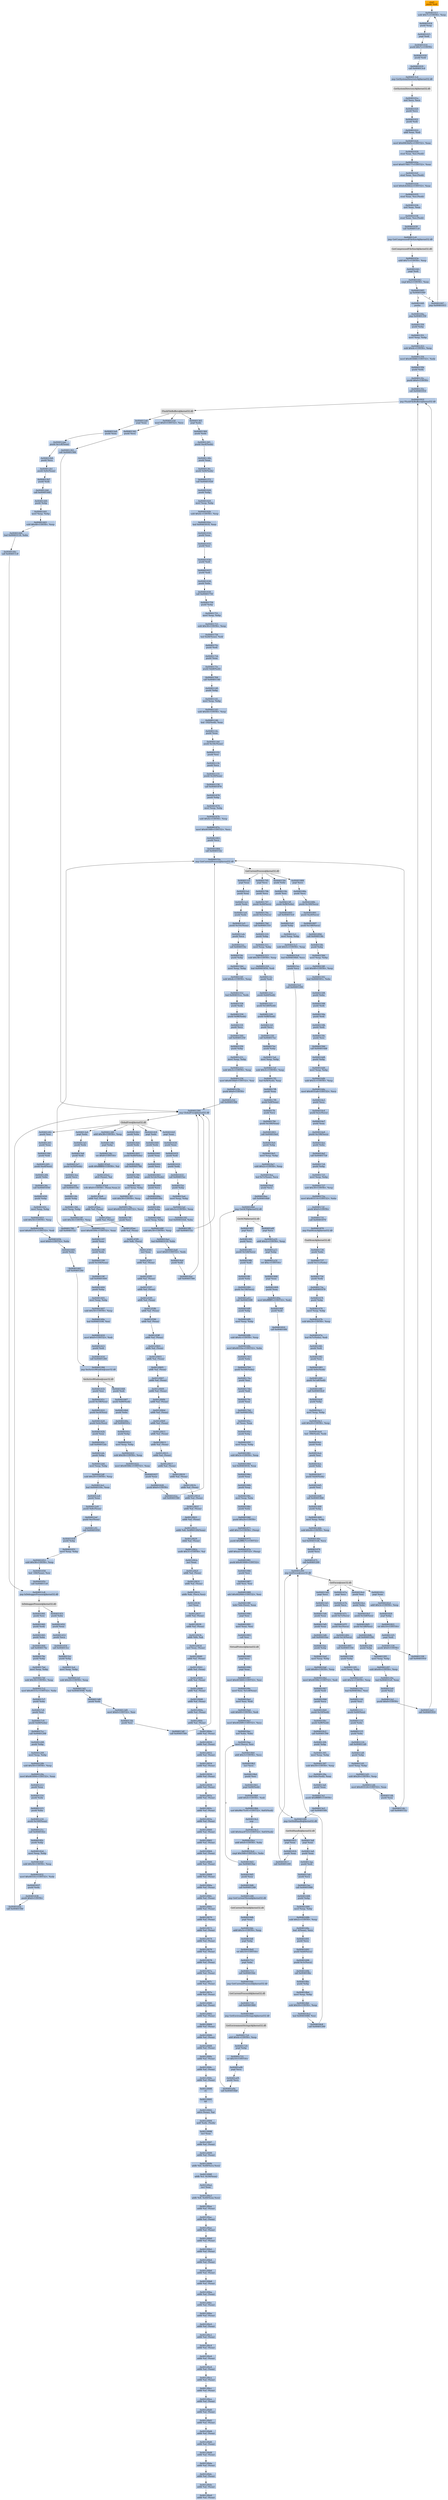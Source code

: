 digraph G {
node[shape=rectangle,style=filled,fillcolor=lightsteelblue,color=lightsteelblue]
bgcolor="transparent"
a0x00401010pushl_edi[label="start\npushl %edi",color="lightgrey",fillcolor="orange"];
a0x00401011subl_0x7cUINT8_esp[label="0x00401011\nsubl $0x7c<UINT8>, %esp"];
a0x00401014pushl_esp[label="0x00401014\npushl %esp"];
a0x00401015popl_edi[label="0x00401015\npopl %edi"];
a0x00401016pushl_0x7cUINT8[label="0x00401016\npushl $0x7c<UINT8>"];
a0x00401018pushl_edi[label="0x00401018\npushl %edi"];
a0x00401019call_0x004013c4[label="0x00401019\ncall 0x004013c4"];
a0x004013c4jmp_GetSystemDirectoryA_kernel32_dll[label="0x004013c4\njmp GetSystemDirectoryA@kernel32.dll"];
GetSystemDirectoryA_kernel32_dll[label="GetSystemDirectoryA@kernel32.dll",color="lightgrey",fillcolor="lightgrey"];
a0x0040101exorl_ecx_ecx[label="0x0040101e\nxorl %ecx, %ecx"];
a0x00401020pushl_ecx[label="0x00401020\npushl %ecx"];
a0x00401021pushl_edi[label="0x00401021\npushl %edi"];
a0x00401022addl_eax_edi[label="0x00401022\naddl %eax, %edi"];
a0x00401024movl_0x69636d5cUINT32_eax[label="0x00401024\nmovl $0x69636d5c<UINT32>, %eax"];
a0x00401029stosl_eax_es_edi_[label="0x00401029\nstosl %eax, %es:(%edi)"];
a0x0040102amovl_0x65766177UINT32_eax[label="0x0040102a\nmovl $0x65766177<UINT32>, %eax"];
a0x0040102fstosl_eax_es_edi_[label="0x0040102f\nstosl %eax, %es:(%edi)"];
a0x00401030movl_0x6c6c642eUINT32_eax[label="0x00401030\nmovl $0x6c6c642e<UINT32>, %eax"];
a0x00401035stosl_eax_es_edi_[label="0x00401035\nstosl %eax, %es:(%edi)"];
a0x00401036xorl_eax_eax[label="0x00401036\nxorl %eax, %eax"];
a0x00401038stosl_eax_es_edi_[label="0x00401038\nstosl %eax, %es:(%edi)"];
a0x00401039call_0x004011c0[label="0x00401039\ncall 0x004011c0"];
a0x004011c0jmp_GetCompressedFileSizeA_kernel32_dll[label="0x004011c0\njmp GetCompressedFileSizeA@kernel32.dll"];
GetCompressedFileSizeA_kernel32_dll[label="GetCompressedFileSizeA@kernel32.dll",color="lightgrey",fillcolor="lightgrey"];
a0x0040103eaddl_0x7cUINT8_esp[label="0x0040103e\naddl $0x7c<UINT8>, %esp"];
a0x00401041popl_edi[label="0x00401041\npopl %edi"];
a0x00401042cmpl_0x2UINT8_eax[label="0x00401042\ncmpl $0x2<UINT8>, %eax"];
a0x00401045jg_0x00401049[label="0x00401045\njg 0x00401049"];
a0x00401047jmp_0x00401011[label="0x00401047\njmp 0x00401011"];
a0x00401049pusha_[label="0x00401049\npusha "];
a0x0040104ajmp_0x00401350[label="0x0040104a\njmp 0x00401350"];
a0x00401350pushl_ebp[label="0x00401350\npushl %ebp"];
a0x00401351movl_esp_ebp[label="0x00401351\nmovl %esp, %ebp"];
a0x00401353subl_0x4cUINT8_esp[label="0x00401353\nsubl $0x4c<UINT8>, %esp"];
a0x00401356movl_0x403088UINT32_edx[label="0x00401356\nmovl $0x403088<UINT32>, %edx"];
a0x0040135bpushl_edx[label="0x0040135b\npushl %edx"];
a0x0040135cpushl_0x0UINT8[label="0x0040135c\npushl $0x0<UINT8>"];
a0x0040135ecall_0x00401910[label="0x0040135e\ncall 0x00401910"];
a0x00401910jmp_FlushFileBuffers_kernel32_dll[label="0x00401910\njmp FlushFileBuffers@kernel32.dll"];
FlushFileBuffers_kernel32_dll[label="FlushFileBuffers@kernel32.dll",color="lightgrey",fillcolor="lightgrey"];
a0x00401363popl_edx[label="0x00401363\npopl %edx"];
a0x00401364pushl_edx[label="0x00401364\npushl %edx"];
a0x00401365pushl_0xe4edx_[label="0x00401365\npushl 0xe4(%edx)"];
a0x0040136bpushl_eax[label="0x0040136b\npushl %eax"];
a0x0040136cpushl_0xf4edx_[label="0x0040136c\npushl 0xf4(%edx)"];
a0x00401372call_0x00401928[label="0x00401372\ncall 0x00401928"];
a0x00401928pushl_ebp[label="0x00401928\npushl %ebp"];
a0x00401929movl_esp_ebp[label="0x00401929\nmovl %esp, %ebp"];
a0x0040192bsubl_0x4cUINT8_esp[label="0x0040192b\nsubl $0x4c<UINT8>, %esp"];
a0x0040192eleal_0x00403018_eax[label="0x0040192e\nleal 0x00403018, %eax"];
a0x00401934pushl_eax[label="0x00401934\npushl %eax"];
a0x00401935pushl_esi[label="0x00401935\npushl %esi"];
a0x00401936pushl_edi[label="0x00401936\npushl %edi"];
a0x00401937pushl_edi[label="0x00401937\npushl %edi"];
a0x00401938pushl_ebx[label="0x00401938\npushl %ebx"];
a0x00401939call_0x00401750[label="0x00401939\ncall 0x00401750"];
a0x00401750pushl_ebp[label="0x00401750\npushl %ebp"];
a0x00401751movl_esp_ebp[label="0x00401751\nmovl %esp, %ebp"];
a0x00401753subl_0x30UINT8_esp[label="0x00401753\nsubl $0x30<UINT8>, %esp"];
a0x00401756leal_0xd4eax__edi[label="0x00401756\nleal 0xd4(%eax), %edi"];
a0x0040175cpushl_edi[label="0x0040175c\npushl %edi"];
a0x0040175dpushl_eax[label="0x0040175d\npushl %eax"];
a0x0040175epushl_0xb8edi_[label="0x0040175e\npushl 0xb8(%edi)"];
a0x00401764call_0x00401140[label="0x00401764\ncall 0x00401140"];
a0x00401140pushl_ebp[label="0x00401140\npushl %ebp"];
a0x00401141movl_esp_ebp[label="0x00401141\nmovl %esp, %ebp"];
a0x00401143subl_0x44UINT8_esp[label="0x00401143\nsubl $0x44<UINT8>, %esp"];
a0x00401146leal__192edi__eax[label="0x00401146\nleal -192(%edi), %eax"];
a0x0040114cpushl_eax[label="0x0040114c\npushl %eax"];
a0x0040114dpushl_0x18ceax_[label="0x0040114d\npushl 0x18c(%eax)"];
a0x00401153pushl_esi[label="0x00401153\npushl %esi"];
a0x00401154pushl_ecx[label="0x00401154\npushl %ecx"];
a0x00401155pushl_0x20eax_[label="0x00401155\npushl 0x20(%eax)"];
a0x00401158call_0x00401878[label="0x00401158\ncall 0x00401878"];
a0x00401878pushl_ebp[label="0x00401878\npushl %ebp"];
a0x00401879movl_esp_ebp[label="0x00401879\nmovl %esp, %ebp"];
a0x0040187bsubl_0x4cUINT8_esp[label="0x0040187b\nsubl $0x4c<UINT8>, %esp"];
a0x0040187emovl_0x4030f0UINT32_ecx[label="0x0040187e\nmovl $0x4030f0<UINT32>, %ecx"];
a0x00401883pushl_ecx[label="0x00401883\npushl %ecx"];
a0x00401884call_0x0040152c[label="0x00401884\ncall 0x0040152c"];
a0x0040152cjmp_GetCurrentProcess_kernel32_dll[label="0x0040152c\njmp GetCurrentProcess@kernel32.dll"];
GetCurrentProcess_kernel32_dll[label="GetCurrentProcess@kernel32.dll",color="lightgrey",fillcolor="lightgrey"];
a0x00401889popl_ecx[label="0x00401889\npopl %ecx"];
a0x0040188apushl_ecx[label="0x0040188a\npushl %ecx"];
a0x0040188bpushl_0x180ecx_[label="0x0040188b\npushl 0x180(%ecx)"];
a0x00401891pushl_0xe0ecx_[label="0x00401891\npushl 0xe0(%ecx)"];
a0x00401897pushl_0x148ecx_[label="0x00401897\npushl 0x148(%ecx)"];
a0x0040189dcall_0x0040158c[label="0x0040189d\ncall 0x0040158c"];
a0x0040158cpushl_ebp[label="0x0040158c\npushl %ebp"];
a0x0040158dmovl_esp_ebp[label="0x0040158d\nmovl %esp, %ebp"];
a0x0040158fsubl_0x48UINT8_esp[label="0x0040158f\nsubl $0x48<UINT8>, %esp"];
a0x00401592leal_0x0040301c_ebx[label="0x00401592\nleal 0x0040301c, %ebx"];
a0x00401598pushl_ebx[label="0x00401598\npushl %ebx"];
a0x00401599pushl_edi[label="0x00401599\npushl %edi"];
a0x0040159apushl_edi[label="0x0040159a\npushl %edi"];
a0x0040159bpushl_edi[label="0x0040159b\npushl %edi"];
a0x0040159cpushl_esi[label="0x0040159c\npushl %esi"];
a0x0040159dcall_0x004014d8[label="0x0040159d\ncall 0x004014d8"];
a0x004014d8pushl_ebp[label="0x004014d8\npushl %ebp"];
a0x004014d9movl_esp_ebp[label="0x004014d9\nmovl %esp, %ebp"];
a0x004014dbsubl_0x5cUINT8_esp[label="0x004014db\nsubl $0x5c<UINT8>, %esp"];
a0x004014demovl_0x4031a8UINT32_ecx[label="0x004014de\nmovl $0x4031a8<UINT32>, %ecx"];
a0x004014e3pushl_ecx[label="0x004014e3\npushl %ecx"];
a0x004014e4pushl_0x2cecx_[label="0x004014e4\npushl 0x2c(%ecx)"];
a0x004014e7pushl_eax[label="0x004014e7\npushl %eax"];
a0x004014e8pushl_0x198ecx_[label="0x004014e8\npushl 0x198(%ecx)"];
a0x004014eepushl_ebx[label="0x004014ee\npushl %ebx"];
a0x004014efcall_0x00401724[label="0x004014ef\ncall 0x00401724"];
a0x00401724pushl_ebp[label="0x00401724\npushl %ebp"];
a0x00401725movl_esp_ebp[label="0x00401725\nmovl %esp, %ebp"];
a0x00401727subl_0x30UINT8_esp[label="0x00401727\nsubl $0x30<UINT8>, %esp"];
a0x0040172amovl_0x403114UINT32_ebx[label="0x0040172a\nmovl $0x403114<UINT32>, %ebx"];
a0x0040172fpushl_0x0UINT8[label="0x0040172f\npushl $0x0<UINT8>"];
a0x00401731call_0x00401870[label="0x00401731\ncall 0x00401870"];
a0x00401870jmp_FindAtomA_kernel32_dll[label="0x00401870\njmp FindAtomA@kernel32.dll"];
FindAtomA_kernel32_dll[label="FindAtomA@kernel32.dll",color="lightgrey",fillcolor="lightgrey"];
a0x00401736pushl_ebx[label="0x00401736\npushl %ebx"];
a0x00401737pushl_0x11cebx_[label="0x00401737\npushl 0x11c(%ebx)"];
a0x0040173dpushl_edx[label="0x0040173d\npushl %edx"];
a0x0040173ecall_0x00401078[label="0x0040173e\ncall 0x00401078"];
a0x00401078pushl_ebp[label="0x00401078\npushl %ebp"];
a0x00401079movl_esp_ebp[label="0x00401079\nmovl %esp, %ebp"];
a0x0040107bsubl_0x24UINT8_esp[label="0x0040107b\nsubl $0x24<UINT8>, %esp"];
a0x0040107eleal_0x7cebx__edi[label="0x0040107e\nleal 0x7c(%ebx), %edi"];
a0x00401081pushl_edi[label="0x00401081\npushl %edi"];
a0x00401082pushl_esi[label="0x00401082\npushl %esi"];
a0x00401083pushl_0x9cedi_[label="0x00401083\npushl 0x9c(%edi)"];
a0x00401089pushl_0x1a8edi_[label="0x00401089\npushl 0x1a8(%edi)"];
a0x0040108fcall_0x004016c0[label="0x0040108f\ncall 0x004016c0"];
a0x004016c0pushl_ebp[label="0x004016c0\npushl %ebp"];
a0x004016c1movl_esp_ebp[label="0x004016c1\nmovl %esp, %ebp"];
a0x004016c3subl_0x20UINT8_esp[label="0x004016c3\nsubl $0x20<UINT8>, %esp"];
a0x004016c6leal__396edi__edx[label="0x004016c6\nleal -396(%edi), %edx"];
a0x004016ccpushl_edx[label="0x004016cc\npushl %edx"];
a0x004016cdpushl_esi[label="0x004016cd\npushl %esi"];
a0x004016cepushl_ebx[label="0x004016ce\npushl %ebx"];
a0x004016cfpushl_0xb4edx_[label="0x004016cf\npushl 0xb4(%edx)"];
a0x004016d5pushl_esi[label="0x004016d5\npushl %esi"];
a0x004016d6call_0x00401468[label="0x004016d6\ncall 0x00401468"];
a0x00401468pushl_ebp[label="0x00401468\npushl %ebp"];
a0x00401469movl_esp_ebp[label="0x00401469\nmovl %esp, %ebp"];
a0x0040146bsubl_0x44UINT8_esp[label="0x0040146b\nsubl $0x44<UINT8>, %esp"];
a0x0040146eleal_0x004031d4_ecx[label="0x0040146e\nleal 0x004031d4, %ecx"];
a0x00401474pushl_ecx[label="0x00401474\npushl %ecx"];
a0x00401475call_0x00401200[label="0x00401475\ncall 0x00401200"];
a0x00401200jmp_GetFocus_user32_dll[label="0x00401200\njmp GetFocus@user32.dll"];
GetFocus_user32_dll[label="GetFocus@user32.dll",color="lightgrey",fillcolor="lightgrey"];
a0x0040147apopl_ecx[label="0x0040147a\npopl %ecx"];
a0x0040147bpushl_ecx[label="0x0040147b\npushl %ecx"];
a0x0040147cpushl_0x7cecx_[label="0x0040147c\npushl 0x7c(%ecx)"];
a0x0040147fpushl_0xcecx_[label="0x0040147f\npushl 0xc(%ecx)"];
a0x00401482pushl_0x14ecx_[label="0x00401482\npushl 0x14(%ecx)"];
a0x00401485call_0x00401104[label="0x00401485\ncall 0x00401104"];
a0x00401104pushl_ebp[label="0x00401104\npushl %ebp"];
a0x00401105movl_esp_ebp[label="0x00401105\nmovl %esp, %ebp"];
a0x00401107subl_0x3cUINT8_esp[label="0x00401107\nsubl $0x3c<UINT8>, %esp"];
a0x0040110aleal_0x004030ec_esi[label="0x0040110a\nleal 0x004030ec, %esi"];
a0x00401110pushl_esi[label="0x00401110\npushl %esi"];
a0x00401111pushl_0x60esi_[label="0x00401111\npushl 0x60(%esi)"];
a0x00401114pushl_ebx[label="0x00401114\npushl %ebx"];
a0x00401115pushl_ebx[label="0x00401115\npushl %ebx"];
a0x00401116call_0x004011d0[label="0x00401116\ncall 0x004011d0"];
a0x004011d0pushl_ebp[label="0x004011d0\npushl %ebp"];
a0x004011d1movl_esp_ebp[label="0x004011d1\nmovl %esp, %ebp"];
a0x004011d3subl_0x20UINT8_esp[label="0x004011d3\nsubl $0x20<UINT8>, %esp"];
a0x004011d6movl_0x403124UINT32_eax[label="0x004011d6\nmovl $0x403124<UINT32>, %eax"];
a0x004011dbpushl_eax[label="0x004011db\npushl %eax"];
a0x004011dccall_0x0040152c[label="0x004011dc\ncall 0x0040152c"];
a0x004011e1popl_eax[label="0x004011e1\npopl %eax"];
a0x004011e2pushl_eax[label="0x004011e2\npushl %eax"];
a0x004011e3pushl_edx[label="0x004011e3\npushl %edx"];
a0x004011e4pushl_edx[label="0x004011e4\npushl %edx"];
a0x004011e5pushl_0x10ceax_[label="0x004011e5\npushl 0x10c(%eax)"];
a0x004011ebpushl_ecx[label="0x004011eb\npushl %ecx"];
a0x004011eccall_0x0040154c[label="0x004011ec\ncall 0x0040154c"];
a0x0040154cpushl_ebp[label="0x0040154c\npushl %ebp"];
a0x0040154dmovl_esp_ebp[label="0x0040154d\nmovl %esp, %ebp"];
a0x0040154fsubl_0x4cUINT8_esp[label="0x0040154f\nsubl $0x4c<UINT8>, %esp"];
a0x00401552leal_0x004031cc_edx[label="0x00401552\nleal 0x004031cc, %edx"];
a0x00401558pushl_edx[label="0x00401558\npushl %edx"];
a0x00401559pushl_0x98edx_[label="0x00401559\npushl 0x98(%edx)"];
a0x0040155fpushl_ecx[label="0x0040155f\npushl %ecx"];
a0x00401560call_0x00401250[label="0x00401560\ncall 0x00401250"];
a0x00401250pushl_ebp[label="0x00401250\npushl %ebp"];
a0x00401251movl_esp_ebp[label="0x00401251\nmovl %esp, %ebp"];
a0x00401253subl_0x3cUINT8_esp[label="0x00401253\nsubl $0x3c<UINT8>, %esp"];
a0x00401256movl_0x4030b8UINT32_esi[label="0x00401256\nmovl $0x4030b8<UINT32>, %esi"];
a0x0040125bpushl_0x0UINT8[label="0x0040125b\npushl $0x0<UINT8>"];
a0x0040125dcall_0x00401584[label="0x0040125d\ncall 0x00401584"];
a0x00401584jmp_GlobalFree_kernel32_dll[label="0x00401584\njmp GlobalFree@kernel32.dll"];
GlobalFree_kernel32_dll[label="GlobalFree@kernel32.dll",color="lightgrey",fillcolor="lightgrey"];
a0x00401262pushl_esi[label="0x00401262\npushl %esi"];
a0x00401263pushl_eax[label="0x00401263\npushl %eax"];
a0x00401264pushl_edi[label="0x00401264\npushl %edi"];
a0x00401265pushl_0xa4esi_[label="0x00401265\npushl 0xa4(%esi)"];
a0x0040126bpushl_ebx[label="0x0040126b\npushl %ebx"];
a0x0040126ccall_0x00401650[label="0x0040126c\ncall 0x00401650"];
a0x00401650pushl_ebp[label="0x00401650\npushl %ebp"];
a0x00401651movl_esp_ebp[label="0x00401651\nmovl %esp, %ebp"];
a0x00401653subl_0x54UINT8_esp[label="0x00401653\nsubl $0x54<UINT8>, %esp"];
a0x00401656movl_0x40315cUINT32_edi[label="0x00401656\nmovl $0x40315c<UINT32>, %edi"];
a0x0040165bmovl_0x0UINT32_ebx[label="0x0040165b\nmovl $0x0<UINT32>, %ebx"];
a0x00401660pushl_ebx[label="0x00401660\npushl %ebx"];
a0x00401661call_0x00401284[label="0x00401661\ncall 0x00401284"];
a0x00401284jmp_SetActiveWindow_user32_dll[label="0x00401284\njmp SetActiveWindow@user32.dll"];
SetActiveWindow_user32_dll[label="SetActiveWindow@user32.dll",color="lightgrey",fillcolor="lightgrey"];
a0x00401666pushl_edi[label="0x00401666\npushl %edi"];
a0x00401667pushl_0x80edi_[label="0x00401667\npushl 0x80(%edi)"];
a0x0040166dpushl_ebx[label="0x0040166d\npushl %ebx"];
a0x0040166ecall_0x0040161c[label="0x0040166e\ncall 0x0040161c"];
a0x0040161cpushl_ebp[label="0x0040161c\npushl %ebp"];
a0x0040161dmovl_esp_ebp[label="0x0040161d\nmovl %esp, %ebp"];
a0x0040161fsubl_0x58UINT8_esp[label="0x0040161f\nsubl $0x58<UINT8>, %esp"];
a0x00401622movl_0x40306cUINT32_eax[label="0x00401622\nmovl $0x40306c<UINT32>, %eax"];
a0x00401627pushl_eax[label="0x00401627\npushl %eax"];
a0x00401628pushl_0x0UINT8[label="0x00401628\npushl $0x0<UINT8>"];
a0x0040162acall_0x00401584[label="0x0040162a\ncall 0x00401584"];
a0x0040162fpopl_eax[label="0x0040162f\npopl %eax"];
a0x00401630pushl_eax[label="0x00401630\npushl %eax"];
a0x00401631pushl_edi[label="0x00401631\npushl %edi"];
a0x00401632pushl_edx[label="0x00401632\npushl %edx"];
a0x00401633call_0x004015ec[label="0x00401633\ncall 0x004015ec"];
a0x004015ecpushl_ebp[label="0x004015ec\npushl %ebp"];
a0x004015edmovl_esp_ebp[label="0x004015ed\nmovl %esp, %ebp"];
a0x004015efsubl_0x3cUINT8_esp[label="0x004015ef\nsubl $0x3c<UINT8>, %esp"];
a0x004015f2leal_0x004031b4_ebx[label="0x004015f2\nleal 0x004031b4, %ebx"];
a0x004015f8call_0x0040152c[label="0x004015f8\ncall 0x0040152c"];
a0x004015fdpushl_ebx[label="0x004015fd\npushl %ebx"];
a0x004015fepushl_esi[label="0x004015fe\npushl %esi"];
a0x004015ffpushl_0xf8ebx_[label="0x004015ff\npushl 0xf8(%ebx)"];
a0x00401605call_0x004015c0[label="0x00401605\ncall 0x004015c0"];
a0x004015c0pushl_ebp[label="0x004015c0\npushl %ebp"];
a0x004015c1movl_esp_ebp[label="0x004015c1\nmovl %esp, %ebp"];
a0x004015c3subl_0x5cUINT8_esp[label="0x004015c3\nsubl $0x5c<UINT8>, %esp"];
a0x004015c6leal_0x004030b0_ecx[label="0x004015c6\nleal 0x004030b0, %ecx"];
a0x004015ccpushl_ecx[label="0x004015cc\npushl %ecx"];
a0x004015cdcall_0x00401200[label="0x004015cd\ncall 0x00401200"];
a0x004015d2popl_ecx[label="0x004015d2\npopl %ecx"];
a0x004015d3pushl_ecx[label="0x004015d3\npushl %ecx"];
a0x004015d4pushl_eax[label="0x004015d4\npushl %eax"];
a0x004015d5pushl_eax[label="0x004015d5\npushl %eax"];
a0x004015d6call_0x004010ac[label="0x004015d6\ncall 0x004010ac"];
a0x004010acpushl_ebp[label="0x004010ac\npushl %ebp"];
a0x004010admovl_esp_ebp[label="0x004010ad\nmovl %esp, %ebp"];
a0x004010afsubl_0x40UINT8_esp[label="0x004010af\nsubl $0x40<UINT8>, %esp"];
a0x004010b2movl_0x40306cUINT32_edi[label="0x004010b2\nmovl $0x40306c<UINT32>, %edi"];
a0x004010b7pushl_edi[label="0x004010b7\npushl %edi"];
a0x004010b8pushl_ecx[label="0x004010b8\npushl %ecx"];
a0x004010b9pushl_0x10edi_[label="0x004010b9\npushl 0x10(%edi)"];
a0x004010bcpushl_0xf8edi_[label="0x004010bc\npushl 0xf8(%edi)"];
a0x004010c2call_0x00401394[label="0x004010c2\ncall 0x00401394"];
a0x00401394pushl_ebp[label="0x00401394\npushl %ebp"];
a0x00401395movl_esp_ebp[label="0x00401395\nmovl %esp, %ebp"];
a0x00401397subl_0x50UINT8_esp[label="0x00401397\nsubl $0x50<UINT8>, %esp"];
a0x0040139aleal_0xbcedi__eax[label="0x0040139a\nleal 0xbc(%edi), %eax"];
a0x004013a0pushl_eax[label="0x004013a0\npushl %eax"];
a0x004013a1pushl_0xfffffff5UINT8[label="0x004013a1\npushl $0xfffffff5<UINT8>"];
a0x004013a3call_0x004010f4[label="0x004013a3\ncall 0x004010f4"];
a0x004010f4jmp_GetStdHandle_kernel32_dll[label="0x004010f4\njmp GetStdHandle@kernel32.dll"];
GetStdHandle_kernel32_dll[label="GetStdHandle@kernel32.dll",color="lightgrey",fillcolor="lightgrey"];
a0x004013a8popl_eax[label="0x004013a8\npopl %eax"];
a0x004013a9pushl_eax[label="0x004013a9\npushl %eax"];
a0x004013aapushl_edi[label="0x004013aa\npushl %edi"];
a0x004013abpushl_ecx[label="0x004013ab\npushl %ecx"];
a0x004013accall_0x00401688[label="0x004013ac\ncall 0x00401688"];
a0x00401688pushl_ebp[label="0x00401688\npushl %ebp"];
a0x00401689movl_esp_ebp[label="0x00401689\nmovl %esp, %ebp"];
a0x0040168bsubl_0x2cUINT8_esp[label="0x0040168b\nsubl $0x2c<UINT8>, %esp"];
a0x0040168eleal__4eax__ecx[label="0x0040168e\nleal -4(%eax), %ecx"];
a0x00401691pushl_ecx[label="0x00401691\npushl %ecx"];
a0x00401692pushl_0xb0ecx_[label="0x00401692\npushl 0xb0(%ecx)"];
a0x00401698pushl_0x3cecx_[label="0x00401698\npushl 0x3c(%ecx)"];
a0x0040169bcall_0x004018bc[label="0x0040169b\ncall 0x004018bc"];
a0x004018bcpushl_ebp[label="0x004018bc\npushl %ebp"];
a0x004018bdmovl_esp_ebp[label="0x004018bd\nmovl %esp, %ebp"];
a0x004018bfsubl_0x50UINT8_esp[label="0x004018bf\nsubl $0x50<UINT8>, %esp"];
a0x004018c2leal_0x00403088_esi[label="0x004018c2\nleal 0x00403088, %esi"];
a0x004018c8call_0x00401200[label="0x004018c8\ncall 0x00401200"];
a0x004018cdpushl_esi[label="0x004018cd\npushl %esi"];
a0x004018cepushl_ebx[label="0x004018ce\npushl %ebx"];
a0x004018cfpushl_0x1b8esi_[label="0x004018cf\npushl 0x1b8(%esi)"];
a0x004018d5pushl_0x1d8esi_[label="0x004018d5\npushl 0x1d8(%esi)"];
a0x004018dbcall_0x00401294[label="0x004018db\ncall 0x00401294"];
a0x00401294pushl_ebp[label="0x00401294\npushl %ebp"];
a0x00401295movl_esp_ebp[label="0x00401295\nmovl %esp, %ebp"];
a0x00401297subl_0x40UINT8_esp[label="0x00401297\nsubl $0x40<UINT8>, %esp"];
a0x0040129aleal_0x004031e0_eax[label="0x0040129a\nleal 0x004031e0, %eax"];
a0x004012a0pushl_eax[label="0x004012a0\npushl %eax"];
a0x004012a1pushl_0x0UINT8[label="0x004012a1\npushl $0x0<UINT8>"];
a0x004012a3call_0x00401910[label="0x004012a3\ncall 0x00401910"];
a0x004012a8popl_eax[label="0x004012a8\npopl %eax"];
a0x004012a9pushl_eax[label="0x004012a9\npushl %eax"];
a0x004012aapushl_0x1c8eax_[label="0x004012aa\npushl 0x1c8(%eax)"];
a0x004012b0pushl_ecx[label="0x004012b0\npushl %ecx"];
a0x004012b1pushl_0x9ceax_[label="0x004012b1\npushl 0x9c(%eax)"];
a0x004012b7pushl_edi[label="0x004012b7\npushl %edi"];
a0x004012b8call_0x00401440[label="0x004012b8\ncall 0x00401440"];
a0x00401440pushl_ebp[label="0x00401440\npushl %ebp"];
a0x00401441movl_esp_ebp[label="0x00401441\nmovl %esp, %ebp"];
a0x00401443subl_0x48UINT8_esp[label="0x00401443\nsubl $0x48<UINT8>, %esp"];
a0x00401446leal_0x00403118_ebx[label="0x00401446\nleal 0x00403118, %ebx"];
a0x0040144ccall_0x004011c8[label="0x0040144c\ncall 0x004011c8"];
a0x004011c8jmp_IsDebuggerPresent_kernel32_dll[label="0x004011c8\njmp IsDebuggerPresent@kernel32.dll"];
IsDebuggerPresent_kernel32_dll[label="IsDebuggerPresent@kernel32.dll",color="lightgrey",fillcolor="lightgrey"];
a0x00401451pushl_ebx[label="0x00401451\npushl %ebx"];
a0x00401452pushl_eax[label="0x00401452\npushl %eax"];
a0x00401453pushl_ecx[label="0x00401453\npushl %ecx"];
a0x00401454call_0x004013cc[label="0x00401454\ncall 0x004013cc"];
a0x004013ccpushl_ebp[label="0x004013cc\npushl %ebp"];
a0x004013cdmovl_esp_ebp[label="0x004013cd\nmovl %esp, %ebp"];
a0x004013cfsubl_0x20UINT8_esp[label="0x004013cf\nsubl $0x20<UINT8>, %esp"];
a0x004013d2leal_0x00403048_edx[label="0x004013d2\nleal 0x00403048, %edx"];
a0x004013d8pushl_edx[label="0x004013d8\npushl %edx"];
a0x004013d9movl_0x0UINT32_esi[label="0x004013d9\nmovl $0x0<UINT32>, %esi"];
a0x004013depushl_esi[label="0x004013de\npushl %esi"];
a0x004013dfcall_0x00401584[label="0x004013df\ncall 0x00401584"];
a0x004013e4popl_edx[label="0x004013e4\npopl %edx"];
a0x004013e5pushl_edx[label="0x004013e5\npushl %edx"];
a0x004013e6pushl_edi[label="0x004013e6\npushl %edi"];
a0x004013e7pushl_0x50edx_[label="0x004013e7\npushl 0x50(%edx)"];
a0x004013eapushl_ecx[label="0x004013ea\npushl %ecx"];
a0x004013ebcall_0x0040118c[label="0x004013eb\ncall 0x0040118c"];
a0x0040118cpushl_ebp[label="0x0040118c\npushl %ebp"];
a0x0040118dmovl_esp_ebp[label="0x0040118d\nmovl %esp, %ebp"];
a0x0040118fsubl_0x34UINT8_esp[label="0x0040118f\nsubl $0x34<UINT8>, %esp"];
a0x00401192movl_0x40309cUINT32_eax[label="0x00401192\nmovl $0x40309c<UINT32>, %eax"];
a0x00401197pushl_eax[label="0x00401197\npushl %eax"];
a0x00401198pushl_edx[label="0x00401198\npushl %edx"];
a0x00401199pushl_0x164eax_[label="0x00401199\npushl 0x164(%eax)"];
a0x0040119fcall_0x00401404[label="0x0040119f\ncall 0x00401404"];
a0x00401404pushl_ebp[label="0x00401404\npushl %ebp"];
a0x00401405movl_esp_ebp[label="0x00401405\nmovl %esp, %ebp"];
a0x00401407subl_0x50UINT8_esp[label="0x00401407\nsubl $0x50<UINT8>, %esp"];
a0x0040140aleal_0x00403100_esi[label="0x0040140a\nleal 0x00403100, %esi"];
a0x00401410movl_0x0UINT32_edi[label="0x00401410\nmovl $0x0<UINT32>, %edi"];
a0x00401415pushl_edi[label="0x00401415\npushl %edi"];
a0x00401416call_0x00401284[label="0x00401416\ncall 0x00401284"];
a0x0040141bpushl_esi[label="0x0040141b\npushl %esi"];
a0x0040141cpushl_0x1f8esi_[label="0x0040141c\npushl 0x1f8(%esi)"];
a0x00401422pushl_0xc0esi_[label="0x00401422\npushl 0xc0(%esi)"];
a0x00401428pushl_0x4cesi_[label="0x00401428\npushl 0x4c(%esi)"];
a0x0040142bpushl_eax[label="0x0040142b\npushl %eax"];
a0x0040142ccall_0x004012dc[label="0x0040142c\ncall 0x004012dc"];
a0x004012dcpushl_ebp[label="0x004012dc\npushl %ebp"];
a0x004012ddmovl_esp_ebp[label="0x004012dd\nmovl %esp, %ebp"];
a0x004012dfsubl_0x20UINT8_esp[label="0x004012df\nsubl $0x20<UINT8>, %esp"];
a0x004012e2leal_0x0040316c_eax[label="0x004012e2\nleal 0x0040316c, %eax"];
a0x004012e8pushl_eax[label="0x004012e8\npushl %eax"];
a0x004012e9pushl_0x8ceax_[label="0x004012e9\npushl 0x8c(%eax)"];
a0x004012efpushl_0xceax_[label="0x004012ef\npushl 0xc(%eax)"];
a0x004012f2call_0x00401050[label="0x004012f2\ncall 0x00401050"];
a0x00401050pushl_ebp[label="0x00401050\npushl %ebp"];
a0x00401051movl_esp_ebp[label="0x00401051\nmovl %esp, %ebp"];
a0x00401053subl_0x58UINT8_esp[label="0x00401053\nsubl $0x58<UINT8>, %esp"];
a0x00401056leal__184eax__esi[label="0x00401056\nleal -184(%eax), %esi"];
a0x0040105ccall_0x004011c8[label="0x0040105c\ncall 0x004011c8"];
a0x00401061pushl_esi[label="0x00401061\npushl %esi"];
a0x00401062pushl_edx[label="0x00401062\npushl %edx"];
a0x00401063pushl_ebx[label="0x00401063\npushl %ebx"];
a0x00401064call_0x004017bc[label="0x00401064\ncall 0x004017bc"];
a0x004017bcpushl_ebp[label="0x004017bc\npushl %ebp"];
a0x004017bdmovl_esp_ebp[label="0x004017bd\nmovl %esp, %ebp"];
a0x004017bfsubl_0x30UINT8_esp[label="0x004017bf\nsubl $0x30<UINT8>, %esp"];
a0x004017c2movl_0x40315cUINT32_ebx[label="0x004017c2\nmovl $0x40315c<UINT32>, %ebx"];
a0x004017c7pushl_ebx[label="0x004017c7\npushl %ebx"];
a0x004017c8pushl_esi[label="0x004017c8\npushl %esi"];
a0x004017c9pushl_0x68ebx_[label="0x004017c9\npushl 0x68(%ebx)"];
a0x004017cccall_0x00401208[label="0x004017cc\ncall 0x00401208"];
a0x00401208pushl_ebp[label="0x00401208\npushl %ebp"];
a0x00401209movl_esp_ebp[label="0x00401209\nmovl %esp, %ebp"];
a0x0040120bsubl_0x50UINT8_esp[label="0x0040120b\nsubl $0x50<UINT8>, %esp"];
a0x0040120emovl_0x403094UINT32_eax[label="0x0040120e\nmovl $0x403094<UINT32>, %eax"];
a0x00401213pushl_eax[label="0x00401213\npushl %eax"];
a0x00401214pushl_edx[label="0x00401214\npushl %edx"];
a0x00401215pushl_ebx[label="0x00401215\npushl %ebx"];
a0x00401216pushl_0x160eax_[label="0x00401216\npushl 0x160(%eax)"];
a0x0040121ccall_0x0040182c[label="0x0040121c\ncall 0x0040182c"];
a0x0040182cpushl_ebp[label="0x0040182c\npushl %ebp"];
a0x0040182dmovl_esp_ebp[label="0x0040182d\nmovl %esp, %ebp"];
a0x0040182fsubl_0x50UINT8_esp[label="0x0040182f\nsubl $0x50<UINT8>, %esp"];
a0x00401832movl_0x4031fcUINT32_edx[label="0x00401832\nmovl $0x4031fc<UINT32>, %edx"];
a0x00401837pushl_edx[label="0x00401837\npushl %edx"];
a0x00401838pushl_0x0UINT8[label="0x00401838\npushl $0x0<UINT8>"];
a0x0040183acall_0x00401584[label="0x0040183a\ncall 0x00401584"];
a0x0040183fpopl_edx[label="0x0040183f\npopl %edx"];
a0x00401840pushl_edx[label="0x00401840\npushl %edx"];
a0x00401841pushl_eax[label="0x00401841\npushl %eax"];
a0x00401842pushl_ecx[label="0x00401842\npushl %ecx"];
a0x00401843pushl_0x1dcedx_[label="0x00401843\npushl 0x1dc(%edx)"];
a0x00401849pushl_ecx[label="0x00401849\npushl %ecx"];
a0x0040184acall_0x0040149c[label="0x0040184a\ncall 0x0040149c"];
a0x0040149cpushl_ebp[label="0x0040149c\npushl %ebp"];
a0x0040149dmovl_esp_ebp[label="0x0040149d\nmovl %esp, %ebp"];
a0x0040149fsubl_0x30UINT8_esp[label="0x0040149f\nsubl $0x30<UINT8>, %esp"];
a0x004014a2leal_0x00403110_ebx[label="0x004014a2\nleal 0x00403110, %ebx"];
a0x004014a8movl_0x0UINT32_edx[label="0x004014a8\nmovl $0x0<UINT32>, %edx"];
a0x004014adpushl_edx[label="0x004014ad\npushl %edx"];
a0x004014aecall_0x00401584[label="0x004014ae\ncall 0x00401584"];
a0x004014b3pushl_ebx[label="0x004014b3\npushl %ebx"];
a0x004014b4pushl_edx[label="0x004014b4\npushl %edx"];
a0x004014b5pushl_0xd0ebx_[label="0x004014b5\npushl 0xd0(%ebx)"];
a0x004014bbcall_0x00401784[label="0x004014bb\ncall 0x00401784"];
a0x00401784pushl_ebp[label="0x00401784\npushl %ebp"];
a0x00401785movl_esp_ebp[label="0x00401785\nmovl %esp, %ebp"];
a0x00401787subl_0x34UINT8_esp[label="0x00401787\nsubl $0x34<UINT8>, %esp"];
a0x0040178amovl_0x4031c4UINT32_ecx[label="0x0040178a\nmovl $0x4031c4<UINT32>, %ecx"];
a0x0040178fpushl_ecx[label="0x0040178f\npushl %ecx"];
a0x00401790call_0x0040152c[label="0x00401790\ncall 0x0040152c"];
a0x00401795popl_ecx[label="0x00401795\npopl %ecx"];
a0x00401796pushl_ecx[label="0x00401796\npushl %ecx"];
a0x00401797pushl_0x44ecx_[label="0x00401797\npushl 0x44(%ecx)"];
a0x0040179apushl_0x5cecx_[label="0x0040179a\npushl 0x5c(%ecx)"];
a0x0040179dcall_0x00401310[label="0x0040179d\ncall 0x00401310"];
a0x00401310pushl_ebp[label="0x00401310\npushl %ebp"];
a0x00401311movl_esp_ebp[label="0x00401311\nmovl %esp, %ebp"];
a0x00401313subl_0x38UINT8_esp[label="0x00401313\nsubl $0x38<UINT8>, %esp"];
a0x00401316leal_0x00403050_edi[label="0x00401316\nleal 0x00403050, %edi"];
a0x0040131cpushl_edi[label="0x0040131c\npushl %edi"];
a0x0040131dpushl_0xb0edi_[label="0x0040131d\npushl 0xb0(%edi)"];
a0x00401323pushl_0x1d0edi_[label="0x00401323\npushl 0x1d0(%edi)"];
a0x00401329pushl_0xf8edi_[label="0x00401329\npushl 0xf8(%edi)"];
a0x0040132fpushl_ecx[label="0x0040132f\npushl %ecx"];
a0x00401330call_0x004017ec[label="0x00401330\ncall 0x004017ec"];
a0x004017ecpushl_ebp[label="0x004017ec\npushl %ebp"];
a0x004017edmovl_esp_ebp[label="0x004017ed\nmovl %esp, %ebp"];
a0x004017efsubl_0x3cUINT8_esp[label="0x004017ef\nsubl $0x3c<UINT8>, %esp"];
a0x004017f2leal_0xf4edi__eax[label="0x004017f2\nleal 0xf4(%edi), %eax"];
a0x004017f8pushl_eax[label="0x004017f8\npushl %eax"];
a0x004017f9pushl_0x8eax_[label="0x004017f9\npushl 0x8(%eax)"];
a0x004017fcpushl_ecx[label="0x004017fc\npushl %ecx"];
a0x004017fdpushl_0x184eax_[label="0x004017fd\npushl 0x184(%eax)"];
a0x00401803call_0x004019e4[label="0x00401803\ncall 0x004019e4"];
a0x004019e4pushl_ebp[label="0x004019e4\npushl %ebp"];
a0x004019e5movl_esp_ebp[label="0x004019e5\nmovl %esp, %ebp"];
a0x004019e7subl_0x2cUINT8_esp[label="0x004019e7\nsubl $0x2c<UINT8>, %esp"];
a0x004019ealeal_0x7ceax__ecx[label="0x004019ea\nleal 0x7c(%eax), %ecx"];
a0x004019edpushl_ecx[label="0x004019ed\npushl %ecx"];
a0x004019eecall_0x004016b8[label="0x004019ee\ncall 0x004016b8"];
a0x004016b8jmp_GetACP_kernel32_dll[label="0x004016b8\njmp GetACP@kernel32.dll"];
GetACP_kernel32_dll[label="GetACP@kernel32.dll",color="lightgrey",fillcolor="lightgrey"];
a0x004019f3popl_ecx[label="0x004019f3\npopl %ecx"];
a0x004019f4pushl_ecx[label="0x004019f4\npushl %ecx"];
a0x004019f5pushl_0x1d4ecx_[label="0x004019f5\npushl 0x1d4(%ecx)"];
a0x004019fbpushl_edi[label="0x004019fb\npushl %edi"];
a0x004019fcpushl_ebx[label="0x004019fc\npushl %ebx"];
a0x004019fdpushl_0x158ecx_[label="0x004019fd\npushl 0x158(%ecx)"];
a0x00401a03call_0x004016f8[label="0x00401a03\ncall 0x004016f8"];
a0x004016f8pushl_ebp[label="0x004016f8\npushl %ebp"];
a0x004016f9movl_esp_ebp[label="0x004016f9\nmovl %esp, %ebp"];
a0x004016fbsubl_0x4cUINT8_esp[label="0x004016fb\nsubl $0x4c<UINT8>, %esp"];
a0x004016femovl_0x4031bcUINT32_ebx[label="0x004016fe\nmovl $0x4031bc<UINT32>, %ebx"];
a0x00401703pushl_ebx[label="0x00401703\npushl %ebx"];
a0x00401704pushl_0x164ebx_[label="0x00401704\npushl 0x164(%ebx)"];
a0x0040170apushl_esi[label="0x0040170a\npushl %esi"];
a0x0040170bpushl_edi[label="0x0040170b\npushl %edi"];
a0x0040170cpushl_eax[label="0x0040170c\npushl %eax"];
a0x0040170dcall_0x0040195c[label="0x0040170d\ncall 0x0040195c"];
a0x0040195corl_eax_eax[label="0x0040195c\norl %eax, %eax"];
a0x0040195epushl_ebp[label="0x0040195e\npushl %ebp"];
a0x0040195fmovl_esp_ebp[label="0x0040195f\nmovl %esp, %ebp"];
a0x00401961subl_0x3cUINT8_esp[label="0x00401961\nsubl $0x3c<UINT8>, %esp"];
a0x00401964leal_0x00403018_eax[label="0x00401964\nleal 0x00403018, %eax"];
a0x0040196apushl_eax[label="0x0040196a\npushl %eax"];
a0x0040196bpushl_esp[label="0x0040196b\npushl %esp"];
a0x0040196cmovl_esp_ebx[label="0x0040196c\nmovl %esp, %ebx"];
a0x0040196epushl_ebx[label="0x0040196e\npushl %ebx"];
a0x0040196fpushl_0x2bUINT8[label="0x0040196f\npushl $0x2b<UINT8>"];
a0x00401971addl_0x15UINT8_esp_[label="0x00401971\naddl $0x15<UINT8>, (%esp)"];
a0x00401975pushl_0xfffffe7cUINT32[label="0x00401975\npushl $0xfffffe7c<UINT32>"];
a0x0040197aaddl_0xaecUINT32_esp_[label="0x0040197a\naddl $0xaec<UINT32>, (%esp)"];
a0x00401981pushl_0x403000UINT32[label="0x00401981\npushl $0x403000<UINT32>"];
a0x00401986pushl_esi[label="0x00401986\npushl %esi"];
a0x00401987subl_esi_esi[label="0x00401987\nsubl %esi, %esi"];
a0x00401989adcl_0x402004UINT32_esi[label="0x00401989\nadcl $0x402004<UINT32>, %esi"];
a0x0040198flodsl_ds_esi__eax[label="0x0040198f\nlodsl %ds:(%esi), %eax"];
a0x00401990popl_esi[label="0x00401990\npopl %esi"];
a0x00401991movl_eax_esi[label="0x00401991\nmovl %eax, %esi"];
a0x00401993call_esi[label="0x00401993\ncall %esi"];
VirtualProtect_kernel32_dll[label="VirtualProtect@kernel32.dll",color="lightgrey",fillcolor="lightgrey"];
a0x00401995popl_ecx[label="0x00401995\npopl %ecx"];
a0x00401996popl_eax[label="0x00401996\npopl %eax"];
a0x00401997movl_0x403400UINT32_esi[label="0x00401997\nmovl $0x403400<UINT32>, %esi"];
a0x0040199cmovl_esi_0x1c8eax_[label="0x0040199c\nmovl %esi, 0x1c8(%eax)"];
a0x004019a2movl_esi_edi[label="0x004019a2\nmovl %esi, %edi"];
a0x004019a4subl_0x69UINT8_edi[label="0x004019a4\nsubl $0x69<UINT8>, %edi"];
a0x004019a7movl_0x4020f9UINT32_ecx[label="0x004019a7\nmovl $0x4020f9<UINT32>, %ecx"];
a0x004019acxorl_ebx_ebx[label="0x004019ac\nxorl %ebx, %ebx"];
a0x004019aemovl_ecx__esi[label="0x004019ae\nmovl (%ecx), %esi"];
a0x004019b0addl_0x3UINT8_ecx[label="0x004019b0\naddl $0x3<UINT8>, %ecx"];
a0x004019b3incl_ecx[label="0x004019b3\nincl %ecx"];
a0x004019b4pushl_esi[label="0x004019b4\npushl %esi"];
a0x004019b5popl_0x69edi_[label="0x004019b5\npopl 0x69(%edi)"];
a0x004019b8addl_0x4UINT8_edi[label="0x004019b8\naddl $0x4<UINT8>, %edi"];
a0x004019bbxorl_0x98e75c91UINT32_0x65edi_[label="0x004019bb\nxorl $0x98e75c91<UINT32>, 0x65(%edi)"];
a0x004019c2nop_[label="0x004019c2\nnop "];
a0x004019c3subl_0x4eac6723UINT32_0x65edi_[label="0x004019c3\nsubl $0x4eac6723<UINT32>, 0x65(%edi)"];
a0x004019caaddl_0x4UINT8_ebx[label="0x004019ca\naddl $0x4<UINT8>, %ebx"];
a0x004019cdcmpl_0x568UINT32_ebx[label="0x004019cd\ncmpl $0x568<UINT32>, %ebx"];
a0x004019d3jne_0x004019ae[label="0x004019d3\njne 0x004019ae"];
a0x004019d5pushl_eax[label="0x004019d5\npushl %eax"];
a0x004019d6call_0x00401248[label="0x004019d6\ncall 0x00401248"];
a0x00401248jmp_GetCurrentThread_kernel32_dll[label="0x00401248\njmp GetCurrentThread@kernel32.dll"];
GetCurrentThread_kernel32_dll[label="GetCurrentThread@kernel32.dll",color="lightgrey",fillcolor="lightgrey"];
a0x004019dbpopl_eax[label="0x004019db\npopl %eax"];
a0x004019dcaddl_0x3cUINT8_esp[label="0x004019dc\naddl $0x3c<UINT8>, %esp"];
a0x004019dfpopl_ebp[label="0x004019df\npopl %ebp"];
a0x004019e0ret_0x10UINT16[label="0x004019e0\nret $0x10<UINT16>"];
a0x00401712popl_ebx[label="0x00401712\npopl %ebx"];
a0x00401713call_0x004010dc[label="0x00401713\ncall 0x004010dc"];
a0x004010dcjmp_GetCurrentProcessId_kernel32_dll[label="0x004010dc\njmp GetCurrentProcessId@kernel32.dll"];
GetCurrentProcessId_kernel32_dll[label="GetCurrentProcessId@kernel32.dll",color="lightgrey",fillcolor="lightgrey"];
a0x00401718call_0x00401860[label="0x00401718\ncall 0x00401860"];
a0x00401860jmp_GetEnvironmentStringsA_kernel32_dll[label="0x00401860\njmp GetEnvironmentStringsA@kernel32.dll"];
GetEnvironmentStringsA_kernel32_dll[label="GetEnvironmentStringsA@kernel32.dll",color="lightgrey",fillcolor="lightgrey"];
a0x0040171daddl_0x4cUINT8_esp[label="0x0040171d\naddl $0x4c<UINT8>, %esp"];
a0x00401720popl_ebp[label="0x00401720\npopl %ebp"];
a0x00401721ret_0x10UINT16[label="0x00401721\nret $0x10<UINT16>"];
a0x00401a08popl_ecx[label="0x00401a08\npopl %ecx"];
a0x00401a09pushl_ecx[label="0x00401a09\npushl %ecx"];
a0x00401a0acall_0x004016b8[label="0x00401a0a\ncall 0x004016b8"];
a0x00401a0fpopl_ecx[label="0x00401a0f\npopl %ecx"];
a0x00401a10addl_0x2cUINT8_esp[label="0x00401a10\naddl $0x2c<UINT8>, %esp"];
a0x00401a13popl_ebp[label="0x00401a13\npopl %ebp"];
a0x00401a14ret_0xcUINT16[label="0x00401a14\nret $0xc<UINT16>"];
a0x00401808popl_eax[label="0x00401808\npopl %eax"];
a0x00401809pushl_eax[label="0x00401809\npushl %eax"];
a0x0040180amovl_0xfffffff5UINT32_edi[label="0x0040180a\nmovl $0xfffffff5<UINT32>, %edi"];
a0x0040180fpushl_edi[label="0x0040180f\npushl %edi"];
a0x00401810call_0x004010f4[label="0x00401810\ncall 0x004010f4"];
a0x00401815popl_eax[label="0x00401815\npopl %eax"];
a0x00401816pushl_eax[label="0x00401816\npushl %eax"];
a0x00401817call_0x00401200[label="0x00401817\ncall 0x00401200"];
a0x0040181cpopl_eax[label="0x0040181c\npopl %eax"];
a0x0040181daddl_0x3cUINT8_esp[label="0x0040181d\naddl $0x3c<UINT8>, %esp"];
a0x00401820popl_ebp[label="0x00401820\npopl %ebp"];
a0x00401821ret_0x10UINT16[label="0x00401821\nret $0x10<UINT16>"];
a0x00401335popl_edi[label="0x00401335\npopl %edi"];
a0x00401336pushl_0x0UINT8[label="0x00401336\npushl $0x0<UINT8>"];
a0x00401338call_0x00401910[label="0x00401338\ncall 0x00401910"];
a0x0040133dmovl_0x0UINT32_ecx[label="0x0040133d\nmovl $0x0<UINT32>, %ecx"];
a0x00401342pushl_ecx[label="0x00401342\npushl %ecx"];
a0x00401343call_0x00401584[label="0x00401343\ncall 0x00401584"];
a0x00401348addl_0x38UINT8_esp[label="0x00401348\naddl $0x38<UINT8>, %esp"];
a0x0040134bpopl_ebp[label="0x0040134b\npopl %ebp"];
a0x0040134cret_0x8UINT16[label="0x0040134c\nret $0x8<UINT16>"];
a0x0012f3e0andb_0xfffffff4UINT8_al[label="0x0012f3e0\nandb $0xfffffff4<UINT8>, %al"];
a0x0012f3e2adcb_eax__al[label="0x0012f3e2\nadcb (%eax), %al"];
a0x0012f3e4rclb_0x0UINT8_eaxeax2_[label="0x0012f3e4\nrclb $0x0<UINT8>, (%eax,%eax,2)"];
a0x0012f3e8addb_al_eax_[label="0x0012f3e8\naddb %al, (%eax)"];
a0x0012f3eaaddb_al_eax_[label="0x0012f3ea\naddb %al, (%eax)"];
a0x0012f3ecaddb_al_eax_[label="0x0012f3ec\naddb %al, (%eax)"];
a0x0012f3eeaddb_al_eax_[label="0x0012f3ee\naddb %al, (%eax)"];
a0x0012f3f0adcb_dh_ecx_[label="0x0012f3f0\nadcb %dh, (%ecx)"];
a0x0012f3f2incl_eax[label="0x0012f3f2\nincl %eax"];
a0x0012f3f3addb_al_eax_[label="0x0012f3f3\naddb %al, (%eax)"];
a0x0012f3f5addb_al_eax_[label="0x0012f3f5\naddb %al, (%eax)"];
a0x0012f3f7addb_al_eax_[label="0x0012f3f7\naddb %al, (%eax)"];
a0x0012f3f9addb_al_eax_[label="0x0012f3f9\naddb %al, (%eax)"];
a0x0012f3fbaddb_al_eax_[label="0x0012f3fb\naddb %al, (%eax)"];
a0x0012f3fdaddb_al_eax_[label="0x0012f3fd\naddb %al, (%eax)"];
a0x0012f3ffaddb_al_eax_[label="0x0012f3ff\naddb %al, (%eax)"];
a0x0012f401addb_al_eax_[label="0x0012f401\naddb %al, (%eax)"];
a0x0012f403addb_al_eax_[label="0x0012f403\naddb %al, (%eax)"];
a0x0012f405addb_al_eax_[label="0x0012f405\naddb %al, (%eax)"];
a0x0012f407addb_al_eax_[label="0x0012f407\naddb %al, (%eax)"];
a0x0012f409addb_al_eax_[label="0x0012f409\naddb %al, (%eax)"];
a0x0012f40baddb_al_eax_[label="0x0012f40b\naddb %al, (%eax)"];
a0x0012f40daddb_al_eax_[label="0x0012f40d\naddb %al, (%eax)"];
a0x0012f40faddb_al_eax_[label="0x0012f40f\naddb %al, (%eax)"];
a0x0012f411addb_al_eax_[label="0x0012f411\naddb %al, (%eax)"];
a0x0012f413addb_al_eax_[label="0x0012f413\naddb %al, (%eax)"];
a0x0012f415addb_al_eax_[label="0x0012f415\naddb %al, (%eax)"];
a0x0012f417addb_al_eax_[label="0x0012f417\naddb %al, (%eax)"];
a0x0012f419addb_al_eax_[label="0x0012f419\naddb %al, (%eax)"];
a0x0012f41baddb_al_eax_[label="0x0012f41b\naddb %al, (%eax)"];
a0x0012f41daddb_al_eax_[label="0x0012f41d\naddb %al, (%eax)"];
a0x0012f41faddb_al_eax_[label="0x0012f41f\naddb %al, (%eax)"];
a0x0012f421addb_al_eax_[label="0x0012f421\naddb %al, (%eax)"];
a0x0012f423addb_dl_0x4f0012f4eax_[label="0x0012f423\naddb %dl, 0x4f0012f4(%eax)"];
a0x0012f429sbbb_al_eax_[label="0x0012f429\nsbbb %al, (%eax)"];
a0x0012f42candb_0x31UINT8_al[label="0x0012f42c\nandb $0x31<UINT8>, %al"];
a0x0012f42eincl_eax[label="0x0012f42e\nincl %eax"];
a0x0012f42faddb_al_eax_[label="0x0012f42f\naddb %al, (%eax)"];
a0x0012f431addb_al_eax_[label="0x0012f431\naddb %al, (%eax)"];
a0x0012f433addb_ah_ecxesi_[label="0x0012f433\naddb %ah, (%ecx,%esi)"];
a0x0012f436incl_eax[label="0x0012f436\nincl %eax"];
a0x0012f437addb_al_eax_[label="0x0012f437\naddb %al, (%eax)"];
a0x0012f439addb_al_eax_[label="0x0012f439\naddb %al, (%eax)"];
a0x0012f43baddb_bh_ah[label="0x0012f43b\naddb %bh, %ah"];
a0x0012f43dxorl_eax_eax_[label="0x0012f43d\nxorl %eax, (%eax)"];
a0x0012f440addb_al_eax_[label="0x0012f440\naddb %al, (%eax)"];
a0x0012f442addb_al_eax_[label="0x0012f442\naddb %al, (%eax)"];
a0x0012f444addb_al_eax_[label="0x0012f444\naddb %al, (%eax)"];
a0x0012f446addb_al_eax_[label="0x0012f446\naddb %al, (%eax)"];
a0x0012f448addb_al_eax_[label="0x0012f448\naddb %al, (%eax)"];
a0x0012f44aaddb_al_eax_[label="0x0012f44a\naddb %al, (%eax)"];
a0x0012f44caddb_al_eax_[label="0x0012f44c\naddb %al, (%eax)"];
a0x0012f44eaddb_al_eax_[label="0x0012f44e\naddb %al, (%eax)"];
a0x0012f450addb_al_eax_[label="0x0012f450\naddb %al, (%eax)"];
a0x0012f452addb_al_eax_[label="0x0012f452\naddb %al, (%eax)"];
a0x0012f454addb_al_eax_[label="0x0012f454\naddb %al, (%eax)"];
a0x0012f456addb_al_eax_[label="0x0012f456\naddb %al, (%eax)"];
a0x0012f458addb_al_eax_[label="0x0012f458\naddb %al, (%eax)"];
a0x0012f45aaddb_al_eax_[label="0x0012f45a\naddb %al, (%eax)"];
a0x0012f45caddb_al_eax_[label="0x0012f45c\naddb %al, (%eax)"];
a0x0012f45eaddb_al_eax_[label="0x0012f45e\naddb %al, (%eax)"];
a0x0012f460addb_al_eax_[label="0x0012f460\naddb %al, (%eax)"];
a0x0012f462addb_al_eax_[label="0x0012f462\naddb %al, (%eax)"];
a0x0012f464addb_al_eax_[label="0x0012f464\naddb %al, (%eax)"];
a0x0012f466addb_al_eax_[label="0x0012f466\naddb %al, (%eax)"];
a0x0012f468addb_al_eax_[label="0x0012f468\naddb %al, (%eax)"];
a0x0012f46aaddb_al_eax_[label="0x0012f46a\naddb %al, (%eax)"];
a0x0012f46caddb_al_eax_[label="0x0012f46c\naddb %al, (%eax)"];
a0x0012f46eaddb_al_eax_[label="0x0012f46e\naddb %al, (%eax)"];
a0x0012f470addb_al_eax_[label="0x0012f470\naddb %al, (%eax)"];
a0x0012f472addb_al_eax_[label="0x0012f472\naddb %al, (%eax)"];
a0x0012f474addb_al_eax_[label="0x0012f474\naddb %al, (%eax)"];
a0x0012f476addb_al_eax_[label="0x0012f476\naddb %al, (%eax)"];
a0x0012f478addb_al_eax_[label="0x0012f478\naddb %al, (%eax)"];
a0x0012f47aaddb_al_eax_[label="0x0012f47a\naddb %al, (%eax)"];
a0x0012f47caddb_al_eax_[label="0x0012f47c\naddb %al, (%eax)"];
a0x0012f47eaddb_al_eax_[label="0x0012f47e\naddb %al, (%eax)"];
a0x0012f480addb_al_eax_[label="0x0012f480\naddb %al, (%eax)"];
a0x0012f482addb_al_eax_[label="0x0012f482\naddb %al, (%eax)"];
a0x0012f484addb_al_eax_[label="0x0012f484\naddb %al, (%eax)"];
a0x0012f486addb_al_eax_[label="0x0012f486\naddb %al, (%eax)"];
a0x0012f488addb_al_eax_[label="0x0012f488\naddb %al, (%eax)"];
a0x0012f48aaddb_al_eax_[label="0x0012f48a\naddb %al, (%eax)"];
a0x0012f48caddb_al_eax_[label="0x0012f48c\naddb %al, (%eax)"];
a0x0012f48eaddb_al_eax_[label="0x0012f48e\naddb %al, (%eax)"];
a0x0012f490clc_[label="0x0012f490\nclc "];
a0x0012f491hlt_[label="0x0012f491\nhlt "];
a0x0012f492adcb_eax__al[label="0x0012f492\nadcb (%eax), %al"];
a0x0012f494andl_edx_edx_[label="0x0012f494\nandl %edx, (%edx)"];
a0x0012f496incl_eax[label="0x0012f496\nincl %eax"];
a0x0012f497addb_al_eax_[label="0x0012f497\naddb %al, (%eax)"];
a0x0012f499addb_al_eax_[label="0x0012f499\naddb %al, (%eax)"];
a0x0012f49baddb_bl_0x40ecxesi_[label="0x0012f49b\naddb %bl, 0x40(%ecx,%esi)"];
a0x0012f49faddb_cl_0x30eax_[label="0x0012f49f\naddb %cl, 0x30(%eax)"];
a0x0012f4a2incl_eax[label="0x0012f4a2\nincl %eax"];
a0x0012f4a3addb_dl_0x40eaxesi_[label="0x0012f4a3\naddb %dl, 0x40(%eax,%esi)"];
a0x0012f4aaaddb_al_eax_[label="0x0012f4aa\naddb %al, (%eax)"];
a0x0012f4acaddb_al_eax_[label="0x0012f4ac\naddb %al, (%eax)"];
a0x0012f4aeaddb_al_eax_[label="0x0012f4ae\naddb %al, (%eax)"];
a0x0012f4b0addb_al_eax_[label="0x0012f4b0\naddb %al, (%eax)"];
a0x0012f4b2addb_al_eax_[label="0x0012f4b2\naddb %al, (%eax)"];
a0x0012f4b4addb_al_eax_[label="0x0012f4b4\naddb %al, (%eax)"];
a0x0012f4b6addb_al_eax_[label="0x0012f4b6\naddb %al, (%eax)"];
a0x0012f4b8addb_al_eax_[label="0x0012f4b8\naddb %al, (%eax)"];
a0x0012f4baaddb_al_eax_[label="0x0012f4ba\naddb %al, (%eax)"];
a0x0012f4bcaddb_al_eax_[label="0x0012f4bc\naddb %al, (%eax)"];
a0x0012f4beaddb_al_eax_[label="0x0012f4be\naddb %al, (%eax)"];
a0x0012f4c0addb_al_eax_[label="0x0012f4c0\naddb %al, (%eax)"];
a0x0012f4c2addb_al_eax_[label="0x0012f4c2\naddb %al, (%eax)"];
a0x0012f4c4addb_al_eax_[label="0x0012f4c4\naddb %al, (%eax)"];
a0x0012f4c6addb_al_eax_[label="0x0012f4c6\naddb %al, (%eax)"];
a0x0012f4c8addb_al_eax_[label="0x0012f4c8\naddb %al, (%eax)"];
a0x0012f4caaddb_al_eax_[label="0x0012f4ca\naddb %al, (%eax)"];
a0x0012f4ccaddb_al_eax_[label="0x0012f4cc\naddb %al, (%eax)"];
a0x0012f4ceaddb_al_eax_[label="0x0012f4ce\naddb %al, (%eax)"];
a0x0012f4d0addb_al_eax_[label="0x0012f4d0\naddb %al, (%eax)"];
a0x0012f4d2addb_al_eax_[label="0x0012f4d2\naddb %al, (%eax)"];
a0x0012f4d4addb_al_eax_[label="0x0012f4d4\naddb %al, (%eax)"];
a0x0012f4d6addb_al_eax_[label="0x0012f4d6\naddb %al, (%eax)"];
a0x0012f4d8addb_al_eax_[label="0x0012f4d8\naddb %al, (%eax)"];
a0x0012f4daaddb_al_eax_[label="0x0012f4da\naddb %al, (%eax)"];
a0x0012f4dcaddb_al_eax_[label="0x0012f4dc\naddb %al, (%eax)"];
a0x0012f4deaddb_al_eax_[label="0x0012f4de\naddb %al, (%eax)"];
a0x0012f4e0addb_al_eax_[label="0x0012f4e0\naddb %al, (%eax)"];
a0x00401010pushl_edi -> a0x00401011subl_0x7cUINT8_esp [color="#000000"];
a0x00401011subl_0x7cUINT8_esp -> a0x00401014pushl_esp [color="#000000"];
a0x00401014pushl_esp -> a0x00401015popl_edi [color="#000000"];
a0x00401015popl_edi -> a0x00401016pushl_0x7cUINT8 [color="#000000"];
a0x00401016pushl_0x7cUINT8 -> a0x00401018pushl_edi [color="#000000"];
a0x00401018pushl_edi -> a0x00401019call_0x004013c4 [color="#000000"];
a0x00401019call_0x004013c4 -> a0x004013c4jmp_GetSystemDirectoryA_kernel32_dll [color="#000000"];
a0x004013c4jmp_GetSystemDirectoryA_kernel32_dll -> GetSystemDirectoryA_kernel32_dll [color="#000000"];
GetSystemDirectoryA_kernel32_dll -> a0x0040101exorl_ecx_ecx [color="#000000"];
a0x0040101exorl_ecx_ecx -> a0x00401020pushl_ecx [color="#000000"];
a0x00401020pushl_ecx -> a0x00401021pushl_edi [color="#000000"];
a0x00401021pushl_edi -> a0x00401022addl_eax_edi [color="#000000"];
a0x00401022addl_eax_edi -> a0x00401024movl_0x69636d5cUINT32_eax [color="#000000"];
a0x00401024movl_0x69636d5cUINT32_eax -> a0x00401029stosl_eax_es_edi_ [color="#000000"];
a0x00401029stosl_eax_es_edi_ -> a0x0040102amovl_0x65766177UINT32_eax [color="#000000"];
a0x0040102amovl_0x65766177UINT32_eax -> a0x0040102fstosl_eax_es_edi_ [color="#000000"];
a0x0040102fstosl_eax_es_edi_ -> a0x00401030movl_0x6c6c642eUINT32_eax [color="#000000"];
a0x00401030movl_0x6c6c642eUINT32_eax -> a0x00401035stosl_eax_es_edi_ [color="#000000"];
a0x00401035stosl_eax_es_edi_ -> a0x00401036xorl_eax_eax [color="#000000"];
a0x00401036xorl_eax_eax -> a0x00401038stosl_eax_es_edi_ [color="#000000"];
a0x00401038stosl_eax_es_edi_ -> a0x00401039call_0x004011c0 [color="#000000"];
a0x00401039call_0x004011c0 -> a0x004011c0jmp_GetCompressedFileSizeA_kernel32_dll [color="#000000"];
a0x004011c0jmp_GetCompressedFileSizeA_kernel32_dll -> GetCompressedFileSizeA_kernel32_dll [color="#000000"];
GetCompressedFileSizeA_kernel32_dll -> a0x0040103eaddl_0x7cUINT8_esp [color="#000000"];
a0x0040103eaddl_0x7cUINT8_esp -> a0x00401041popl_edi [color="#000000"];
a0x00401041popl_edi -> a0x00401042cmpl_0x2UINT8_eax [color="#000000"];
a0x00401042cmpl_0x2UINT8_eax -> a0x00401045jg_0x00401049 [color="#000000"];
a0x00401045jg_0x00401049 -> a0x00401047jmp_0x00401011 [color="#000000",label="F"];
a0x00401045jg_0x00401049 -> a0x00401049pusha_ [color="#000000",label="T"];
a0x00401049pusha_ -> a0x0040104ajmp_0x00401350 [color="#000000"];
a0x0040104ajmp_0x00401350 -> a0x00401350pushl_ebp [color="#000000"];
a0x00401350pushl_ebp -> a0x00401351movl_esp_ebp [color="#000000"];
a0x00401351movl_esp_ebp -> a0x00401353subl_0x4cUINT8_esp [color="#000000"];
a0x00401353subl_0x4cUINT8_esp -> a0x00401356movl_0x403088UINT32_edx [color="#000000"];
a0x00401356movl_0x403088UINT32_edx -> a0x0040135bpushl_edx [color="#000000"];
a0x0040135bpushl_edx -> a0x0040135cpushl_0x0UINT8 [color="#000000"];
a0x0040135cpushl_0x0UINT8 -> a0x0040135ecall_0x00401910 [color="#000000"];
a0x0040135ecall_0x00401910 -> a0x00401910jmp_FlushFileBuffers_kernel32_dll [color="#000000"];
a0x00401910jmp_FlushFileBuffers_kernel32_dll -> FlushFileBuffers_kernel32_dll [color="#000000"];
FlushFileBuffers_kernel32_dll -> a0x00401363popl_edx [color="#000000"];
a0x00401363popl_edx -> a0x00401364pushl_edx [color="#000000"];
a0x00401364pushl_edx -> a0x00401365pushl_0xe4edx_ [color="#000000"];
a0x00401365pushl_0xe4edx_ -> a0x0040136bpushl_eax [color="#000000"];
a0x0040136bpushl_eax -> a0x0040136cpushl_0xf4edx_ [color="#000000"];
a0x0040136cpushl_0xf4edx_ -> a0x00401372call_0x00401928 [color="#000000"];
a0x00401372call_0x00401928 -> a0x00401928pushl_ebp [color="#000000"];
a0x00401928pushl_ebp -> a0x00401929movl_esp_ebp [color="#000000"];
a0x00401929movl_esp_ebp -> a0x0040192bsubl_0x4cUINT8_esp [color="#000000"];
a0x0040192bsubl_0x4cUINT8_esp -> a0x0040192eleal_0x00403018_eax [color="#000000"];
a0x0040192eleal_0x00403018_eax -> a0x00401934pushl_eax [color="#000000"];
a0x00401934pushl_eax -> a0x00401935pushl_esi [color="#000000"];
a0x00401935pushl_esi -> a0x00401936pushl_edi [color="#000000"];
a0x00401936pushl_edi -> a0x00401937pushl_edi [color="#000000"];
a0x00401937pushl_edi -> a0x00401938pushl_ebx [color="#000000"];
a0x00401938pushl_ebx -> a0x00401939call_0x00401750 [color="#000000"];
a0x00401939call_0x00401750 -> a0x00401750pushl_ebp [color="#000000"];
a0x00401750pushl_ebp -> a0x00401751movl_esp_ebp [color="#000000"];
a0x00401751movl_esp_ebp -> a0x00401753subl_0x30UINT8_esp [color="#000000"];
a0x00401753subl_0x30UINT8_esp -> a0x00401756leal_0xd4eax__edi [color="#000000"];
a0x00401756leal_0xd4eax__edi -> a0x0040175cpushl_edi [color="#000000"];
a0x0040175cpushl_edi -> a0x0040175dpushl_eax [color="#000000"];
a0x0040175dpushl_eax -> a0x0040175epushl_0xb8edi_ [color="#000000"];
a0x0040175epushl_0xb8edi_ -> a0x00401764call_0x00401140 [color="#000000"];
a0x00401764call_0x00401140 -> a0x00401140pushl_ebp [color="#000000"];
a0x00401140pushl_ebp -> a0x00401141movl_esp_ebp [color="#000000"];
a0x00401141movl_esp_ebp -> a0x00401143subl_0x44UINT8_esp [color="#000000"];
a0x00401143subl_0x44UINT8_esp -> a0x00401146leal__192edi__eax [color="#000000"];
a0x00401146leal__192edi__eax -> a0x0040114cpushl_eax [color="#000000"];
a0x0040114cpushl_eax -> a0x0040114dpushl_0x18ceax_ [color="#000000"];
a0x0040114dpushl_0x18ceax_ -> a0x00401153pushl_esi [color="#000000"];
a0x00401153pushl_esi -> a0x00401154pushl_ecx [color="#000000"];
a0x00401154pushl_ecx -> a0x00401155pushl_0x20eax_ [color="#000000"];
a0x00401155pushl_0x20eax_ -> a0x00401158call_0x00401878 [color="#000000"];
a0x00401158call_0x00401878 -> a0x00401878pushl_ebp [color="#000000"];
a0x00401878pushl_ebp -> a0x00401879movl_esp_ebp [color="#000000"];
a0x00401879movl_esp_ebp -> a0x0040187bsubl_0x4cUINT8_esp [color="#000000"];
a0x0040187bsubl_0x4cUINT8_esp -> a0x0040187emovl_0x4030f0UINT32_ecx [color="#000000"];
a0x0040187emovl_0x4030f0UINT32_ecx -> a0x00401883pushl_ecx [color="#000000"];
a0x00401883pushl_ecx -> a0x00401884call_0x0040152c [color="#000000"];
a0x00401884call_0x0040152c -> a0x0040152cjmp_GetCurrentProcess_kernel32_dll [color="#000000"];
a0x0040152cjmp_GetCurrentProcess_kernel32_dll -> GetCurrentProcess_kernel32_dll [color="#000000"];
GetCurrentProcess_kernel32_dll -> a0x00401889popl_ecx [color="#000000"];
a0x00401889popl_ecx -> a0x0040188apushl_ecx [color="#000000"];
a0x0040188apushl_ecx -> a0x0040188bpushl_0x180ecx_ [color="#000000"];
a0x0040188bpushl_0x180ecx_ -> a0x00401891pushl_0xe0ecx_ [color="#000000"];
a0x00401891pushl_0xe0ecx_ -> a0x00401897pushl_0x148ecx_ [color="#000000"];
a0x00401897pushl_0x148ecx_ -> a0x0040189dcall_0x0040158c [color="#000000"];
a0x0040189dcall_0x0040158c -> a0x0040158cpushl_ebp [color="#000000"];
a0x0040158cpushl_ebp -> a0x0040158dmovl_esp_ebp [color="#000000"];
a0x0040158dmovl_esp_ebp -> a0x0040158fsubl_0x48UINT8_esp [color="#000000"];
a0x0040158fsubl_0x48UINT8_esp -> a0x00401592leal_0x0040301c_ebx [color="#000000"];
a0x00401592leal_0x0040301c_ebx -> a0x00401598pushl_ebx [color="#000000"];
a0x00401598pushl_ebx -> a0x00401599pushl_edi [color="#000000"];
a0x00401599pushl_edi -> a0x0040159apushl_edi [color="#000000"];
a0x0040159apushl_edi -> a0x0040159bpushl_edi [color="#000000"];
a0x0040159bpushl_edi -> a0x0040159cpushl_esi [color="#000000"];
a0x0040159cpushl_esi -> a0x0040159dcall_0x004014d8 [color="#000000"];
a0x0040159dcall_0x004014d8 -> a0x004014d8pushl_ebp [color="#000000"];
a0x004014d8pushl_ebp -> a0x004014d9movl_esp_ebp [color="#000000"];
a0x004014d9movl_esp_ebp -> a0x004014dbsubl_0x5cUINT8_esp [color="#000000"];
a0x004014dbsubl_0x5cUINT8_esp -> a0x004014demovl_0x4031a8UINT32_ecx [color="#000000"];
a0x004014demovl_0x4031a8UINT32_ecx -> a0x004014e3pushl_ecx [color="#000000"];
a0x004014e3pushl_ecx -> a0x004014e4pushl_0x2cecx_ [color="#000000"];
a0x004014e4pushl_0x2cecx_ -> a0x004014e7pushl_eax [color="#000000"];
a0x004014e7pushl_eax -> a0x004014e8pushl_0x198ecx_ [color="#000000"];
a0x004014e8pushl_0x198ecx_ -> a0x004014eepushl_ebx [color="#000000"];
a0x004014eepushl_ebx -> a0x004014efcall_0x00401724 [color="#000000"];
a0x004014efcall_0x00401724 -> a0x00401724pushl_ebp [color="#000000"];
a0x00401724pushl_ebp -> a0x00401725movl_esp_ebp [color="#000000"];
a0x00401725movl_esp_ebp -> a0x00401727subl_0x30UINT8_esp [color="#000000"];
a0x00401727subl_0x30UINT8_esp -> a0x0040172amovl_0x403114UINT32_ebx [color="#000000"];
a0x0040172amovl_0x403114UINT32_ebx -> a0x0040172fpushl_0x0UINT8 [color="#000000"];
a0x0040172fpushl_0x0UINT8 -> a0x00401731call_0x00401870 [color="#000000"];
a0x00401731call_0x00401870 -> a0x00401870jmp_FindAtomA_kernel32_dll [color="#000000"];
a0x00401870jmp_FindAtomA_kernel32_dll -> FindAtomA_kernel32_dll [color="#000000"];
FindAtomA_kernel32_dll -> a0x00401736pushl_ebx [color="#000000"];
a0x00401736pushl_ebx -> a0x00401737pushl_0x11cebx_ [color="#000000"];
a0x00401737pushl_0x11cebx_ -> a0x0040173dpushl_edx [color="#000000"];
a0x0040173dpushl_edx -> a0x0040173ecall_0x00401078 [color="#000000"];
a0x0040173ecall_0x00401078 -> a0x00401078pushl_ebp [color="#000000"];
a0x00401078pushl_ebp -> a0x00401079movl_esp_ebp [color="#000000"];
a0x00401079movl_esp_ebp -> a0x0040107bsubl_0x24UINT8_esp [color="#000000"];
a0x0040107bsubl_0x24UINT8_esp -> a0x0040107eleal_0x7cebx__edi [color="#000000"];
a0x0040107eleal_0x7cebx__edi -> a0x00401081pushl_edi [color="#000000"];
a0x00401081pushl_edi -> a0x00401082pushl_esi [color="#000000"];
a0x00401082pushl_esi -> a0x00401083pushl_0x9cedi_ [color="#000000"];
a0x00401083pushl_0x9cedi_ -> a0x00401089pushl_0x1a8edi_ [color="#000000"];
a0x00401089pushl_0x1a8edi_ -> a0x0040108fcall_0x004016c0 [color="#000000"];
a0x0040108fcall_0x004016c0 -> a0x004016c0pushl_ebp [color="#000000"];
a0x004016c0pushl_ebp -> a0x004016c1movl_esp_ebp [color="#000000"];
a0x004016c1movl_esp_ebp -> a0x004016c3subl_0x20UINT8_esp [color="#000000"];
a0x004016c3subl_0x20UINT8_esp -> a0x004016c6leal__396edi__edx [color="#000000"];
a0x004016c6leal__396edi__edx -> a0x004016ccpushl_edx [color="#000000"];
a0x004016ccpushl_edx -> a0x004016cdpushl_esi [color="#000000"];
a0x004016cdpushl_esi -> a0x004016cepushl_ebx [color="#000000"];
a0x004016cepushl_ebx -> a0x004016cfpushl_0xb4edx_ [color="#000000"];
a0x004016cfpushl_0xb4edx_ -> a0x004016d5pushl_esi [color="#000000"];
a0x004016d5pushl_esi -> a0x004016d6call_0x00401468 [color="#000000"];
a0x004016d6call_0x00401468 -> a0x00401468pushl_ebp [color="#000000"];
a0x00401468pushl_ebp -> a0x00401469movl_esp_ebp [color="#000000"];
a0x00401469movl_esp_ebp -> a0x0040146bsubl_0x44UINT8_esp [color="#000000"];
a0x0040146bsubl_0x44UINT8_esp -> a0x0040146eleal_0x004031d4_ecx [color="#000000"];
a0x0040146eleal_0x004031d4_ecx -> a0x00401474pushl_ecx [color="#000000"];
a0x00401474pushl_ecx -> a0x00401475call_0x00401200 [color="#000000"];
a0x00401475call_0x00401200 -> a0x00401200jmp_GetFocus_user32_dll [color="#000000"];
a0x00401200jmp_GetFocus_user32_dll -> GetFocus_user32_dll [color="#000000"];
GetFocus_user32_dll -> a0x0040147apopl_ecx [color="#000000"];
a0x0040147apopl_ecx -> a0x0040147bpushl_ecx [color="#000000"];
a0x0040147bpushl_ecx -> a0x0040147cpushl_0x7cecx_ [color="#000000"];
a0x0040147cpushl_0x7cecx_ -> a0x0040147fpushl_0xcecx_ [color="#000000"];
a0x0040147fpushl_0xcecx_ -> a0x00401482pushl_0x14ecx_ [color="#000000"];
a0x00401482pushl_0x14ecx_ -> a0x00401485call_0x00401104 [color="#000000"];
a0x00401485call_0x00401104 -> a0x00401104pushl_ebp [color="#000000"];
a0x00401104pushl_ebp -> a0x00401105movl_esp_ebp [color="#000000"];
a0x00401105movl_esp_ebp -> a0x00401107subl_0x3cUINT8_esp [color="#000000"];
a0x00401107subl_0x3cUINT8_esp -> a0x0040110aleal_0x004030ec_esi [color="#000000"];
a0x0040110aleal_0x004030ec_esi -> a0x00401110pushl_esi [color="#000000"];
a0x00401110pushl_esi -> a0x00401111pushl_0x60esi_ [color="#000000"];
a0x00401111pushl_0x60esi_ -> a0x00401114pushl_ebx [color="#000000"];
a0x00401114pushl_ebx -> a0x00401115pushl_ebx [color="#000000"];
a0x00401115pushl_ebx -> a0x00401116call_0x004011d0 [color="#000000"];
a0x00401116call_0x004011d0 -> a0x004011d0pushl_ebp [color="#000000"];
a0x004011d0pushl_ebp -> a0x004011d1movl_esp_ebp [color="#000000"];
a0x004011d1movl_esp_ebp -> a0x004011d3subl_0x20UINT8_esp [color="#000000"];
a0x004011d3subl_0x20UINT8_esp -> a0x004011d6movl_0x403124UINT32_eax [color="#000000"];
a0x004011d6movl_0x403124UINT32_eax -> a0x004011dbpushl_eax [color="#000000"];
a0x004011dbpushl_eax -> a0x004011dccall_0x0040152c [color="#000000"];
a0x004011dccall_0x0040152c -> a0x0040152cjmp_GetCurrentProcess_kernel32_dll [color="#000000"];
GetCurrentProcess_kernel32_dll -> a0x004011e1popl_eax [color="#000000"];
a0x004011e1popl_eax -> a0x004011e2pushl_eax [color="#000000"];
a0x004011e2pushl_eax -> a0x004011e3pushl_edx [color="#000000"];
a0x004011e3pushl_edx -> a0x004011e4pushl_edx [color="#000000"];
a0x004011e4pushl_edx -> a0x004011e5pushl_0x10ceax_ [color="#000000"];
a0x004011e5pushl_0x10ceax_ -> a0x004011ebpushl_ecx [color="#000000"];
a0x004011ebpushl_ecx -> a0x004011eccall_0x0040154c [color="#000000"];
a0x004011eccall_0x0040154c -> a0x0040154cpushl_ebp [color="#000000"];
a0x0040154cpushl_ebp -> a0x0040154dmovl_esp_ebp [color="#000000"];
a0x0040154dmovl_esp_ebp -> a0x0040154fsubl_0x4cUINT8_esp [color="#000000"];
a0x0040154fsubl_0x4cUINT8_esp -> a0x00401552leal_0x004031cc_edx [color="#000000"];
a0x00401552leal_0x004031cc_edx -> a0x00401558pushl_edx [color="#000000"];
a0x00401558pushl_edx -> a0x00401559pushl_0x98edx_ [color="#000000"];
a0x00401559pushl_0x98edx_ -> a0x0040155fpushl_ecx [color="#000000"];
a0x0040155fpushl_ecx -> a0x00401560call_0x00401250 [color="#000000"];
a0x00401560call_0x00401250 -> a0x00401250pushl_ebp [color="#000000"];
a0x00401250pushl_ebp -> a0x00401251movl_esp_ebp [color="#000000"];
a0x00401251movl_esp_ebp -> a0x00401253subl_0x3cUINT8_esp [color="#000000"];
a0x00401253subl_0x3cUINT8_esp -> a0x00401256movl_0x4030b8UINT32_esi [color="#000000"];
a0x00401256movl_0x4030b8UINT32_esi -> a0x0040125bpushl_0x0UINT8 [color="#000000"];
a0x0040125bpushl_0x0UINT8 -> a0x0040125dcall_0x00401584 [color="#000000"];
a0x0040125dcall_0x00401584 -> a0x00401584jmp_GlobalFree_kernel32_dll [color="#000000"];
a0x00401584jmp_GlobalFree_kernel32_dll -> GlobalFree_kernel32_dll [color="#000000"];
GlobalFree_kernel32_dll -> a0x00401262pushl_esi [color="#000000"];
a0x00401262pushl_esi -> a0x00401263pushl_eax [color="#000000"];
a0x00401263pushl_eax -> a0x00401264pushl_edi [color="#000000"];
a0x00401264pushl_edi -> a0x00401265pushl_0xa4esi_ [color="#000000"];
a0x00401265pushl_0xa4esi_ -> a0x0040126bpushl_ebx [color="#000000"];
a0x0040126bpushl_ebx -> a0x0040126ccall_0x00401650 [color="#000000"];
a0x0040126ccall_0x00401650 -> a0x00401650pushl_ebp [color="#000000"];
a0x00401650pushl_ebp -> a0x00401651movl_esp_ebp [color="#000000"];
a0x00401651movl_esp_ebp -> a0x00401653subl_0x54UINT8_esp [color="#000000"];
a0x00401653subl_0x54UINT8_esp -> a0x00401656movl_0x40315cUINT32_edi [color="#000000"];
a0x00401656movl_0x40315cUINT32_edi -> a0x0040165bmovl_0x0UINT32_ebx [color="#000000"];
a0x0040165bmovl_0x0UINT32_ebx -> a0x00401660pushl_ebx [color="#000000"];
a0x00401660pushl_ebx -> a0x00401661call_0x00401284 [color="#000000"];
a0x00401661call_0x00401284 -> a0x00401284jmp_SetActiveWindow_user32_dll [color="#000000"];
a0x00401284jmp_SetActiveWindow_user32_dll -> SetActiveWindow_user32_dll [color="#000000"];
SetActiveWindow_user32_dll -> a0x00401666pushl_edi [color="#000000"];
a0x00401666pushl_edi -> a0x00401667pushl_0x80edi_ [color="#000000"];
a0x00401667pushl_0x80edi_ -> a0x0040166dpushl_ebx [color="#000000"];
a0x0040166dpushl_ebx -> a0x0040166ecall_0x0040161c [color="#000000"];
a0x0040166ecall_0x0040161c -> a0x0040161cpushl_ebp [color="#000000"];
a0x0040161cpushl_ebp -> a0x0040161dmovl_esp_ebp [color="#000000"];
a0x0040161dmovl_esp_ebp -> a0x0040161fsubl_0x58UINT8_esp [color="#000000"];
a0x0040161fsubl_0x58UINT8_esp -> a0x00401622movl_0x40306cUINT32_eax [color="#000000"];
a0x00401622movl_0x40306cUINT32_eax -> a0x00401627pushl_eax [color="#000000"];
a0x00401627pushl_eax -> a0x00401628pushl_0x0UINT8 [color="#000000"];
a0x00401628pushl_0x0UINT8 -> a0x0040162acall_0x00401584 [color="#000000"];
a0x0040162acall_0x00401584 -> a0x00401584jmp_GlobalFree_kernel32_dll [color="#000000"];
GlobalFree_kernel32_dll -> a0x0040162fpopl_eax [color="#000000"];
a0x0040162fpopl_eax -> a0x00401630pushl_eax [color="#000000"];
a0x00401630pushl_eax -> a0x00401631pushl_edi [color="#000000"];
a0x00401631pushl_edi -> a0x00401632pushl_edx [color="#000000"];
a0x00401632pushl_edx -> a0x00401633call_0x004015ec [color="#000000"];
a0x00401633call_0x004015ec -> a0x004015ecpushl_ebp [color="#000000"];
a0x004015ecpushl_ebp -> a0x004015edmovl_esp_ebp [color="#000000"];
a0x004015edmovl_esp_ebp -> a0x004015efsubl_0x3cUINT8_esp [color="#000000"];
a0x004015efsubl_0x3cUINT8_esp -> a0x004015f2leal_0x004031b4_ebx [color="#000000"];
a0x004015f2leal_0x004031b4_ebx -> a0x004015f8call_0x0040152c [color="#000000"];
a0x004015f8call_0x0040152c -> a0x0040152cjmp_GetCurrentProcess_kernel32_dll [color="#000000"];
GetCurrentProcess_kernel32_dll -> a0x004015fdpushl_ebx [color="#000000"];
a0x004015fdpushl_ebx -> a0x004015fepushl_esi [color="#000000"];
a0x004015fepushl_esi -> a0x004015ffpushl_0xf8ebx_ [color="#000000"];
a0x004015ffpushl_0xf8ebx_ -> a0x00401605call_0x004015c0 [color="#000000"];
a0x00401605call_0x004015c0 -> a0x004015c0pushl_ebp [color="#000000"];
a0x004015c0pushl_ebp -> a0x004015c1movl_esp_ebp [color="#000000"];
a0x004015c1movl_esp_ebp -> a0x004015c3subl_0x5cUINT8_esp [color="#000000"];
a0x004015c3subl_0x5cUINT8_esp -> a0x004015c6leal_0x004030b0_ecx [color="#000000"];
a0x004015c6leal_0x004030b0_ecx -> a0x004015ccpushl_ecx [color="#000000"];
a0x004015ccpushl_ecx -> a0x004015cdcall_0x00401200 [color="#000000"];
a0x004015cdcall_0x00401200 -> a0x00401200jmp_GetFocus_user32_dll [color="#000000"];
GetFocus_user32_dll -> a0x004015d2popl_ecx [color="#000000"];
a0x004015d2popl_ecx -> a0x004015d3pushl_ecx [color="#000000"];
a0x004015d3pushl_ecx -> a0x004015d4pushl_eax [color="#000000"];
a0x004015d4pushl_eax -> a0x004015d5pushl_eax [color="#000000"];
a0x004015d5pushl_eax -> a0x004015d6call_0x004010ac [color="#000000"];
a0x004015d6call_0x004010ac -> a0x004010acpushl_ebp [color="#000000"];
a0x004010acpushl_ebp -> a0x004010admovl_esp_ebp [color="#000000"];
a0x004010admovl_esp_ebp -> a0x004010afsubl_0x40UINT8_esp [color="#000000"];
a0x004010afsubl_0x40UINT8_esp -> a0x004010b2movl_0x40306cUINT32_edi [color="#000000"];
a0x004010b2movl_0x40306cUINT32_edi -> a0x004010b7pushl_edi [color="#000000"];
a0x004010b7pushl_edi -> a0x004010b8pushl_ecx [color="#000000"];
a0x004010b8pushl_ecx -> a0x004010b9pushl_0x10edi_ [color="#000000"];
a0x004010b9pushl_0x10edi_ -> a0x004010bcpushl_0xf8edi_ [color="#000000"];
a0x004010bcpushl_0xf8edi_ -> a0x004010c2call_0x00401394 [color="#000000"];
a0x004010c2call_0x00401394 -> a0x00401394pushl_ebp [color="#000000"];
a0x00401394pushl_ebp -> a0x00401395movl_esp_ebp [color="#000000"];
a0x00401395movl_esp_ebp -> a0x00401397subl_0x50UINT8_esp [color="#000000"];
a0x00401397subl_0x50UINT8_esp -> a0x0040139aleal_0xbcedi__eax [color="#000000"];
a0x0040139aleal_0xbcedi__eax -> a0x004013a0pushl_eax [color="#000000"];
a0x004013a0pushl_eax -> a0x004013a1pushl_0xfffffff5UINT8 [color="#000000"];
a0x004013a1pushl_0xfffffff5UINT8 -> a0x004013a3call_0x004010f4 [color="#000000"];
a0x004013a3call_0x004010f4 -> a0x004010f4jmp_GetStdHandle_kernel32_dll [color="#000000"];
a0x004010f4jmp_GetStdHandle_kernel32_dll -> GetStdHandle_kernel32_dll [color="#000000"];
GetStdHandle_kernel32_dll -> a0x004013a8popl_eax [color="#000000"];
a0x004013a8popl_eax -> a0x004013a9pushl_eax [color="#000000"];
a0x004013a9pushl_eax -> a0x004013aapushl_edi [color="#000000"];
a0x004013aapushl_edi -> a0x004013abpushl_ecx [color="#000000"];
a0x004013abpushl_ecx -> a0x004013accall_0x00401688 [color="#000000"];
a0x004013accall_0x00401688 -> a0x00401688pushl_ebp [color="#000000"];
a0x00401688pushl_ebp -> a0x00401689movl_esp_ebp [color="#000000"];
a0x00401689movl_esp_ebp -> a0x0040168bsubl_0x2cUINT8_esp [color="#000000"];
a0x0040168bsubl_0x2cUINT8_esp -> a0x0040168eleal__4eax__ecx [color="#000000"];
a0x0040168eleal__4eax__ecx -> a0x00401691pushl_ecx [color="#000000"];
a0x00401691pushl_ecx -> a0x00401692pushl_0xb0ecx_ [color="#000000"];
a0x00401692pushl_0xb0ecx_ -> a0x00401698pushl_0x3cecx_ [color="#000000"];
a0x00401698pushl_0x3cecx_ -> a0x0040169bcall_0x004018bc [color="#000000"];
a0x0040169bcall_0x004018bc -> a0x004018bcpushl_ebp [color="#000000"];
a0x004018bcpushl_ebp -> a0x004018bdmovl_esp_ebp [color="#000000"];
a0x004018bdmovl_esp_ebp -> a0x004018bfsubl_0x50UINT8_esp [color="#000000"];
a0x004018bfsubl_0x50UINT8_esp -> a0x004018c2leal_0x00403088_esi [color="#000000"];
a0x004018c2leal_0x00403088_esi -> a0x004018c8call_0x00401200 [color="#000000"];
a0x004018c8call_0x00401200 -> a0x00401200jmp_GetFocus_user32_dll [color="#000000"];
GetFocus_user32_dll -> a0x004018cdpushl_esi [color="#000000"];
a0x004018cdpushl_esi -> a0x004018cepushl_ebx [color="#000000"];
a0x004018cepushl_ebx -> a0x004018cfpushl_0x1b8esi_ [color="#000000"];
a0x004018cfpushl_0x1b8esi_ -> a0x004018d5pushl_0x1d8esi_ [color="#000000"];
a0x004018d5pushl_0x1d8esi_ -> a0x004018dbcall_0x00401294 [color="#000000"];
a0x004018dbcall_0x00401294 -> a0x00401294pushl_ebp [color="#000000"];
a0x00401294pushl_ebp -> a0x00401295movl_esp_ebp [color="#000000"];
a0x00401295movl_esp_ebp -> a0x00401297subl_0x40UINT8_esp [color="#000000"];
a0x00401297subl_0x40UINT8_esp -> a0x0040129aleal_0x004031e0_eax [color="#000000"];
a0x0040129aleal_0x004031e0_eax -> a0x004012a0pushl_eax [color="#000000"];
a0x004012a0pushl_eax -> a0x004012a1pushl_0x0UINT8 [color="#000000"];
a0x004012a1pushl_0x0UINT8 -> a0x004012a3call_0x00401910 [color="#000000"];
a0x004012a3call_0x00401910 -> a0x00401910jmp_FlushFileBuffers_kernel32_dll [color="#000000"];
FlushFileBuffers_kernel32_dll -> a0x004012a8popl_eax [color="#000000"];
a0x004012a8popl_eax -> a0x004012a9pushl_eax [color="#000000"];
a0x004012a9pushl_eax -> a0x004012aapushl_0x1c8eax_ [color="#000000"];
a0x004012aapushl_0x1c8eax_ -> a0x004012b0pushl_ecx [color="#000000"];
a0x004012b0pushl_ecx -> a0x004012b1pushl_0x9ceax_ [color="#000000"];
a0x004012b1pushl_0x9ceax_ -> a0x004012b7pushl_edi [color="#000000"];
a0x004012b7pushl_edi -> a0x004012b8call_0x00401440 [color="#000000"];
a0x004012b8call_0x00401440 -> a0x00401440pushl_ebp [color="#000000"];
a0x00401440pushl_ebp -> a0x00401441movl_esp_ebp [color="#000000"];
a0x00401441movl_esp_ebp -> a0x00401443subl_0x48UINT8_esp [color="#000000"];
a0x00401443subl_0x48UINT8_esp -> a0x00401446leal_0x00403118_ebx [color="#000000"];
a0x00401446leal_0x00403118_ebx -> a0x0040144ccall_0x004011c8 [color="#000000"];
a0x0040144ccall_0x004011c8 -> a0x004011c8jmp_IsDebuggerPresent_kernel32_dll [color="#000000"];
a0x004011c8jmp_IsDebuggerPresent_kernel32_dll -> IsDebuggerPresent_kernel32_dll [color="#000000"];
IsDebuggerPresent_kernel32_dll -> a0x00401451pushl_ebx [color="#000000"];
a0x00401451pushl_ebx -> a0x00401452pushl_eax [color="#000000"];
a0x00401452pushl_eax -> a0x00401453pushl_ecx [color="#000000"];
a0x00401453pushl_ecx -> a0x00401454call_0x004013cc [color="#000000"];
a0x00401454call_0x004013cc -> a0x004013ccpushl_ebp [color="#000000"];
a0x004013ccpushl_ebp -> a0x004013cdmovl_esp_ebp [color="#000000"];
a0x004013cdmovl_esp_ebp -> a0x004013cfsubl_0x20UINT8_esp [color="#000000"];
a0x004013cfsubl_0x20UINT8_esp -> a0x004013d2leal_0x00403048_edx [color="#000000"];
a0x004013d2leal_0x00403048_edx -> a0x004013d8pushl_edx [color="#000000"];
a0x004013d8pushl_edx -> a0x004013d9movl_0x0UINT32_esi [color="#000000"];
a0x004013d9movl_0x0UINT32_esi -> a0x004013depushl_esi [color="#000000"];
a0x004013depushl_esi -> a0x004013dfcall_0x00401584 [color="#000000"];
a0x004013dfcall_0x00401584 -> a0x00401584jmp_GlobalFree_kernel32_dll [color="#000000"];
GlobalFree_kernel32_dll -> a0x004013e4popl_edx [color="#000000"];
a0x004013e4popl_edx -> a0x004013e5pushl_edx [color="#000000"];
a0x004013e5pushl_edx -> a0x004013e6pushl_edi [color="#000000"];
a0x004013e6pushl_edi -> a0x004013e7pushl_0x50edx_ [color="#000000"];
a0x004013e7pushl_0x50edx_ -> a0x004013eapushl_ecx [color="#000000"];
a0x004013eapushl_ecx -> a0x004013ebcall_0x0040118c [color="#000000"];
a0x004013ebcall_0x0040118c -> a0x0040118cpushl_ebp [color="#000000"];
a0x0040118cpushl_ebp -> a0x0040118dmovl_esp_ebp [color="#000000"];
a0x0040118dmovl_esp_ebp -> a0x0040118fsubl_0x34UINT8_esp [color="#000000"];
a0x0040118fsubl_0x34UINT8_esp -> a0x00401192movl_0x40309cUINT32_eax [color="#000000"];
a0x00401192movl_0x40309cUINT32_eax -> a0x00401197pushl_eax [color="#000000"];
a0x00401197pushl_eax -> a0x00401198pushl_edx [color="#000000"];
a0x00401198pushl_edx -> a0x00401199pushl_0x164eax_ [color="#000000"];
a0x00401199pushl_0x164eax_ -> a0x0040119fcall_0x00401404 [color="#000000"];
a0x0040119fcall_0x00401404 -> a0x00401404pushl_ebp [color="#000000"];
a0x00401404pushl_ebp -> a0x00401405movl_esp_ebp [color="#000000"];
a0x00401405movl_esp_ebp -> a0x00401407subl_0x50UINT8_esp [color="#000000"];
a0x00401407subl_0x50UINT8_esp -> a0x0040140aleal_0x00403100_esi [color="#000000"];
a0x0040140aleal_0x00403100_esi -> a0x00401410movl_0x0UINT32_edi [color="#000000"];
a0x00401410movl_0x0UINT32_edi -> a0x00401415pushl_edi [color="#000000"];
a0x00401415pushl_edi -> a0x00401416call_0x00401284 [color="#000000"];
a0x00401416call_0x00401284 -> a0x00401284jmp_SetActiveWindow_user32_dll [color="#000000"];
SetActiveWindow_user32_dll -> a0x0040141bpushl_esi [color="#000000"];
a0x0040141bpushl_esi -> a0x0040141cpushl_0x1f8esi_ [color="#000000"];
a0x0040141cpushl_0x1f8esi_ -> a0x00401422pushl_0xc0esi_ [color="#000000"];
a0x00401422pushl_0xc0esi_ -> a0x00401428pushl_0x4cesi_ [color="#000000"];
a0x00401428pushl_0x4cesi_ -> a0x0040142bpushl_eax [color="#000000"];
a0x0040142bpushl_eax -> a0x0040142ccall_0x004012dc [color="#000000"];
a0x0040142ccall_0x004012dc -> a0x004012dcpushl_ebp [color="#000000"];
a0x004012dcpushl_ebp -> a0x004012ddmovl_esp_ebp [color="#000000"];
a0x004012ddmovl_esp_ebp -> a0x004012dfsubl_0x20UINT8_esp [color="#000000"];
a0x004012dfsubl_0x20UINT8_esp -> a0x004012e2leal_0x0040316c_eax [color="#000000"];
a0x004012e2leal_0x0040316c_eax -> a0x004012e8pushl_eax [color="#000000"];
a0x004012e8pushl_eax -> a0x004012e9pushl_0x8ceax_ [color="#000000"];
a0x004012e9pushl_0x8ceax_ -> a0x004012efpushl_0xceax_ [color="#000000"];
a0x004012efpushl_0xceax_ -> a0x004012f2call_0x00401050 [color="#000000"];
a0x004012f2call_0x00401050 -> a0x00401050pushl_ebp [color="#000000"];
a0x00401050pushl_ebp -> a0x00401051movl_esp_ebp [color="#000000"];
a0x00401051movl_esp_ebp -> a0x00401053subl_0x58UINT8_esp [color="#000000"];
a0x00401053subl_0x58UINT8_esp -> a0x00401056leal__184eax__esi [color="#000000"];
a0x00401056leal__184eax__esi -> a0x0040105ccall_0x004011c8 [color="#000000"];
a0x0040105ccall_0x004011c8 -> a0x004011c8jmp_IsDebuggerPresent_kernel32_dll [color="#000000"];
IsDebuggerPresent_kernel32_dll -> a0x00401061pushl_esi [color="#000000"];
a0x00401061pushl_esi -> a0x00401062pushl_edx [color="#000000"];
a0x00401062pushl_edx -> a0x00401063pushl_ebx [color="#000000"];
a0x00401063pushl_ebx -> a0x00401064call_0x004017bc [color="#000000"];
a0x00401064call_0x004017bc -> a0x004017bcpushl_ebp [color="#000000"];
a0x004017bcpushl_ebp -> a0x004017bdmovl_esp_ebp [color="#000000"];
a0x004017bdmovl_esp_ebp -> a0x004017bfsubl_0x30UINT8_esp [color="#000000"];
a0x004017bfsubl_0x30UINT8_esp -> a0x004017c2movl_0x40315cUINT32_ebx [color="#000000"];
a0x004017c2movl_0x40315cUINT32_ebx -> a0x004017c7pushl_ebx [color="#000000"];
a0x004017c7pushl_ebx -> a0x004017c8pushl_esi [color="#000000"];
a0x004017c8pushl_esi -> a0x004017c9pushl_0x68ebx_ [color="#000000"];
a0x004017c9pushl_0x68ebx_ -> a0x004017cccall_0x00401208 [color="#000000"];
a0x004017cccall_0x00401208 -> a0x00401208pushl_ebp [color="#000000"];
a0x00401208pushl_ebp -> a0x00401209movl_esp_ebp [color="#000000"];
a0x00401209movl_esp_ebp -> a0x0040120bsubl_0x50UINT8_esp [color="#000000"];
a0x0040120bsubl_0x50UINT8_esp -> a0x0040120emovl_0x403094UINT32_eax [color="#000000"];
a0x0040120emovl_0x403094UINT32_eax -> a0x00401213pushl_eax [color="#000000"];
a0x00401213pushl_eax -> a0x00401214pushl_edx [color="#000000"];
a0x00401214pushl_edx -> a0x00401215pushl_ebx [color="#000000"];
a0x00401215pushl_ebx -> a0x00401216pushl_0x160eax_ [color="#000000"];
a0x00401216pushl_0x160eax_ -> a0x0040121ccall_0x0040182c [color="#000000"];
a0x0040121ccall_0x0040182c -> a0x0040182cpushl_ebp [color="#000000"];
a0x0040182cpushl_ebp -> a0x0040182dmovl_esp_ebp [color="#000000"];
a0x0040182dmovl_esp_ebp -> a0x0040182fsubl_0x50UINT8_esp [color="#000000"];
a0x0040182fsubl_0x50UINT8_esp -> a0x00401832movl_0x4031fcUINT32_edx [color="#000000"];
a0x00401832movl_0x4031fcUINT32_edx -> a0x00401837pushl_edx [color="#000000"];
a0x00401837pushl_edx -> a0x00401838pushl_0x0UINT8 [color="#000000"];
a0x00401838pushl_0x0UINT8 -> a0x0040183acall_0x00401584 [color="#000000"];
a0x0040183acall_0x00401584 -> a0x00401584jmp_GlobalFree_kernel32_dll [color="#000000"];
GlobalFree_kernel32_dll -> a0x0040183fpopl_edx [color="#000000"];
a0x0040183fpopl_edx -> a0x00401840pushl_edx [color="#000000"];
a0x00401840pushl_edx -> a0x00401841pushl_eax [color="#000000"];
a0x00401841pushl_eax -> a0x00401842pushl_ecx [color="#000000"];
a0x00401842pushl_ecx -> a0x00401843pushl_0x1dcedx_ [color="#000000"];
a0x00401843pushl_0x1dcedx_ -> a0x00401849pushl_ecx [color="#000000"];
a0x00401849pushl_ecx -> a0x0040184acall_0x0040149c [color="#000000"];
a0x0040184acall_0x0040149c -> a0x0040149cpushl_ebp [color="#000000"];
a0x0040149cpushl_ebp -> a0x0040149dmovl_esp_ebp [color="#000000"];
a0x0040149dmovl_esp_ebp -> a0x0040149fsubl_0x30UINT8_esp [color="#000000"];
a0x0040149fsubl_0x30UINT8_esp -> a0x004014a2leal_0x00403110_ebx [color="#000000"];
a0x004014a2leal_0x00403110_ebx -> a0x004014a8movl_0x0UINT32_edx [color="#000000"];
a0x004014a8movl_0x0UINT32_edx -> a0x004014adpushl_edx [color="#000000"];
a0x004014adpushl_edx -> a0x004014aecall_0x00401584 [color="#000000"];
a0x004014aecall_0x00401584 -> a0x00401584jmp_GlobalFree_kernel32_dll [color="#000000"];
GlobalFree_kernel32_dll -> a0x004014b3pushl_ebx [color="#000000"];
a0x004014b3pushl_ebx -> a0x004014b4pushl_edx [color="#000000"];
a0x004014b4pushl_edx -> a0x004014b5pushl_0xd0ebx_ [color="#000000"];
a0x004014b5pushl_0xd0ebx_ -> a0x004014bbcall_0x00401784 [color="#000000"];
a0x004014bbcall_0x00401784 -> a0x00401784pushl_ebp [color="#000000"];
a0x00401784pushl_ebp -> a0x00401785movl_esp_ebp [color="#000000"];
a0x00401785movl_esp_ebp -> a0x00401787subl_0x34UINT8_esp [color="#000000"];
a0x00401787subl_0x34UINT8_esp -> a0x0040178amovl_0x4031c4UINT32_ecx [color="#000000"];
a0x0040178amovl_0x4031c4UINT32_ecx -> a0x0040178fpushl_ecx [color="#000000"];
a0x0040178fpushl_ecx -> a0x00401790call_0x0040152c [color="#000000"];
a0x00401790call_0x0040152c -> a0x0040152cjmp_GetCurrentProcess_kernel32_dll [color="#000000"];
GetCurrentProcess_kernel32_dll -> a0x00401795popl_ecx [color="#000000"];
a0x00401795popl_ecx -> a0x00401796pushl_ecx [color="#000000"];
a0x00401796pushl_ecx -> a0x00401797pushl_0x44ecx_ [color="#000000"];
a0x00401797pushl_0x44ecx_ -> a0x0040179apushl_0x5cecx_ [color="#000000"];
a0x0040179apushl_0x5cecx_ -> a0x0040179dcall_0x00401310 [color="#000000"];
a0x0040179dcall_0x00401310 -> a0x00401310pushl_ebp [color="#000000"];
a0x00401310pushl_ebp -> a0x00401311movl_esp_ebp [color="#000000"];
a0x00401311movl_esp_ebp -> a0x00401313subl_0x38UINT8_esp [color="#000000"];
a0x00401313subl_0x38UINT8_esp -> a0x00401316leal_0x00403050_edi [color="#000000"];
a0x00401316leal_0x00403050_edi -> a0x0040131cpushl_edi [color="#000000"];
a0x0040131cpushl_edi -> a0x0040131dpushl_0xb0edi_ [color="#000000"];
a0x0040131dpushl_0xb0edi_ -> a0x00401323pushl_0x1d0edi_ [color="#000000"];
a0x00401323pushl_0x1d0edi_ -> a0x00401329pushl_0xf8edi_ [color="#000000"];
a0x00401329pushl_0xf8edi_ -> a0x0040132fpushl_ecx [color="#000000"];
a0x0040132fpushl_ecx -> a0x00401330call_0x004017ec [color="#000000"];
a0x00401330call_0x004017ec -> a0x004017ecpushl_ebp [color="#000000"];
a0x004017ecpushl_ebp -> a0x004017edmovl_esp_ebp [color="#000000"];
a0x004017edmovl_esp_ebp -> a0x004017efsubl_0x3cUINT8_esp [color="#000000"];
a0x004017efsubl_0x3cUINT8_esp -> a0x004017f2leal_0xf4edi__eax [color="#000000"];
a0x004017f2leal_0xf4edi__eax -> a0x004017f8pushl_eax [color="#000000"];
a0x004017f8pushl_eax -> a0x004017f9pushl_0x8eax_ [color="#000000"];
a0x004017f9pushl_0x8eax_ -> a0x004017fcpushl_ecx [color="#000000"];
a0x004017fcpushl_ecx -> a0x004017fdpushl_0x184eax_ [color="#000000"];
a0x004017fdpushl_0x184eax_ -> a0x00401803call_0x004019e4 [color="#000000"];
a0x00401803call_0x004019e4 -> a0x004019e4pushl_ebp [color="#000000"];
a0x004019e4pushl_ebp -> a0x004019e5movl_esp_ebp [color="#000000"];
a0x004019e5movl_esp_ebp -> a0x004019e7subl_0x2cUINT8_esp [color="#000000"];
a0x004019e7subl_0x2cUINT8_esp -> a0x004019ealeal_0x7ceax__ecx [color="#000000"];
a0x004019ealeal_0x7ceax__ecx -> a0x004019edpushl_ecx [color="#000000"];
a0x004019edpushl_ecx -> a0x004019eecall_0x004016b8 [color="#000000"];
a0x004019eecall_0x004016b8 -> a0x004016b8jmp_GetACP_kernel32_dll [color="#000000"];
a0x004016b8jmp_GetACP_kernel32_dll -> GetACP_kernel32_dll [color="#000000"];
GetACP_kernel32_dll -> a0x004019f3popl_ecx [color="#000000"];
a0x004019f3popl_ecx -> a0x004019f4pushl_ecx [color="#000000"];
a0x004019f4pushl_ecx -> a0x004019f5pushl_0x1d4ecx_ [color="#000000"];
a0x004019f5pushl_0x1d4ecx_ -> a0x004019fbpushl_edi [color="#000000"];
a0x004019fbpushl_edi -> a0x004019fcpushl_ebx [color="#000000"];
a0x004019fcpushl_ebx -> a0x004019fdpushl_0x158ecx_ [color="#000000"];
a0x004019fdpushl_0x158ecx_ -> a0x00401a03call_0x004016f8 [color="#000000"];
a0x00401a03call_0x004016f8 -> a0x004016f8pushl_ebp [color="#000000"];
a0x004016f8pushl_ebp -> a0x004016f9movl_esp_ebp [color="#000000"];
a0x004016f9movl_esp_ebp -> a0x004016fbsubl_0x4cUINT8_esp [color="#000000"];
a0x004016fbsubl_0x4cUINT8_esp -> a0x004016femovl_0x4031bcUINT32_ebx [color="#000000"];
a0x004016femovl_0x4031bcUINT32_ebx -> a0x00401703pushl_ebx [color="#000000"];
a0x00401703pushl_ebx -> a0x00401704pushl_0x164ebx_ [color="#000000"];
a0x00401704pushl_0x164ebx_ -> a0x0040170apushl_esi [color="#000000"];
a0x0040170apushl_esi -> a0x0040170bpushl_edi [color="#000000"];
a0x0040170bpushl_edi -> a0x0040170cpushl_eax [color="#000000"];
a0x0040170cpushl_eax -> a0x0040170dcall_0x0040195c [color="#000000"];
a0x0040170dcall_0x0040195c -> a0x0040195corl_eax_eax [color="#000000"];
a0x0040195corl_eax_eax -> a0x0040195epushl_ebp [color="#000000"];
a0x0040195epushl_ebp -> a0x0040195fmovl_esp_ebp [color="#000000"];
a0x0040195fmovl_esp_ebp -> a0x00401961subl_0x3cUINT8_esp [color="#000000"];
a0x00401961subl_0x3cUINT8_esp -> a0x00401964leal_0x00403018_eax [color="#000000"];
a0x00401964leal_0x00403018_eax -> a0x0040196apushl_eax [color="#000000"];
a0x0040196apushl_eax -> a0x0040196bpushl_esp [color="#000000"];
a0x0040196bpushl_esp -> a0x0040196cmovl_esp_ebx [color="#000000"];
a0x0040196cmovl_esp_ebx -> a0x0040196epushl_ebx [color="#000000"];
a0x0040196epushl_ebx -> a0x0040196fpushl_0x2bUINT8 [color="#000000"];
a0x0040196fpushl_0x2bUINT8 -> a0x00401971addl_0x15UINT8_esp_ [color="#000000"];
a0x00401971addl_0x15UINT8_esp_ -> a0x00401975pushl_0xfffffe7cUINT32 [color="#000000"];
a0x00401975pushl_0xfffffe7cUINT32 -> a0x0040197aaddl_0xaecUINT32_esp_ [color="#000000"];
a0x0040197aaddl_0xaecUINT32_esp_ -> a0x00401981pushl_0x403000UINT32 [color="#000000"];
a0x00401981pushl_0x403000UINT32 -> a0x00401986pushl_esi [color="#000000"];
a0x00401986pushl_esi -> a0x00401987subl_esi_esi [color="#000000"];
a0x00401987subl_esi_esi -> a0x00401989adcl_0x402004UINT32_esi [color="#000000"];
a0x00401989adcl_0x402004UINT32_esi -> a0x0040198flodsl_ds_esi__eax [color="#000000"];
a0x0040198flodsl_ds_esi__eax -> a0x00401990popl_esi [color="#000000"];
a0x00401990popl_esi -> a0x00401991movl_eax_esi [color="#000000"];
a0x00401991movl_eax_esi -> a0x00401993call_esi [color="#000000"];
a0x00401993call_esi -> VirtualProtect_kernel32_dll [color="#000000"];
VirtualProtect_kernel32_dll -> a0x00401995popl_ecx [color="#000000"];
a0x00401995popl_ecx -> a0x00401996popl_eax [color="#000000"];
a0x00401996popl_eax -> a0x00401997movl_0x403400UINT32_esi [color="#000000"];
a0x00401997movl_0x403400UINT32_esi -> a0x0040199cmovl_esi_0x1c8eax_ [color="#000000"];
a0x0040199cmovl_esi_0x1c8eax_ -> a0x004019a2movl_esi_edi [color="#000000"];
a0x004019a2movl_esi_edi -> a0x004019a4subl_0x69UINT8_edi [color="#000000"];
a0x004019a4subl_0x69UINT8_edi -> a0x004019a7movl_0x4020f9UINT32_ecx [color="#000000"];
a0x004019a7movl_0x4020f9UINT32_ecx -> a0x004019acxorl_ebx_ebx [color="#000000"];
a0x004019acxorl_ebx_ebx -> a0x004019aemovl_ecx__esi [color="#000000"];
a0x004019aemovl_ecx__esi -> a0x004019b0addl_0x3UINT8_ecx [color="#000000"];
a0x004019b0addl_0x3UINT8_ecx -> a0x004019b3incl_ecx [color="#000000"];
a0x004019b3incl_ecx -> a0x004019b4pushl_esi [color="#000000"];
a0x004019b4pushl_esi -> a0x004019b5popl_0x69edi_ [color="#000000"];
a0x004019b5popl_0x69edi_ -> a0x004019b8addl_0x4UINT8_edi [color="#000000"];
a0x004019b8addl_0x4UINT8_edi -> a0x004019bbxorl_0x98e75c91UINT32_0x65edi_ [color="#000000"];
a0x004019bbxorl_0x98e75c91UINT32_0x65edi_ -> a0x004019c2nop_ [color="#000000"];
a0x004019c2nop_ -> a0x004019c3subl_0x4eac6723UINT32_0x65edi_ [color="#000000"];
a0x004019c3subl_0x4eac6723UINT32_0x65edi_ -> a0x004019caaddl_0x4UINT8_ebx [color="#000000"];
a0x004019caaddl_0x4UINT8_ebx -> a0x004019cdcmpl_0x568UINT32_ebx [color="#000000"];
a0x004019cdcmpl_0x568UINT32_ebx -> a0x004019d3jne_0x004019ae [color="#000000"];
a0x004019d3jne_0x004019ae -> a0x004019aemovl_ecx__esi [color="#000000",label="T"];
a0x004019d3jne_0x004019ae -> a0x004019d5pushl_eax [color="#000000",label="F"];
a0x004019d5pushl_eax -> a0x004019d6call_0x00401248 [color="#000000"];
a0x004019d6call_0x00401248 -> a0x00401248jmp_GetCurrentThread_kernel32_dll [color="#000000"];
a0x00401248jmp_GetCurrentThread_kernel32_dll -> GetCurrentThread_kernel32_dll [color="#000000"];
GetCurrentThread_kernel32_dll -> a0x004019dbpopl_eax [color="#000000"];
a0x004019dbpopl_eax -> a0x004019dcaddl_0x3cUINT8_esp [color="#000000"];
a0x004019dcaddl_0x3cUINT8_esp -> a0x004019dfpopl_ebp [color="#000000"];
a0x004019dfpopl_ebp -> a0x004019e0ret_0x10UINT16 [color="#000000"];
a0x004019e0ret_0x10UINT16 -> a0x00401712popl_ebx [color="#000000"];
a0x00401712popl_ebx -> a0x00401713call_0x004010dc [color="#000000"];
a0x00401713call_0x004010dc -> a0x004010dcjmp_GetCurrentProcessId_kernel32_dll [color="#000000"];
a0x004010dcjmp_GetCurrentProcessId_kernel32_dll -> GetCurrentProcessId_kernel32_dll [color="#000000"];
GetCurrentProcessId_kernel32_dll -> a0x00401718call_0x00401860 [color="#000000"];
a0x00401718call_0x00401860 -> a0x00401860jmp_GetEnvironmentStringsA_kernel32_dll [color="#000000"];
a0x00401860jmp_GetEnvironmentStringsA_kernel32_dll -> GetEnvironmentStringsA_kernel32_dll [color="#000000"];
GetEnvironmentStringsA_kernel32_dll -> a0x0040171daddl_0x4cUINT8_esp [color="#000000"];
a0x0040171daddl_0x4cUINT8_esp -> a0x00401720popl_ebp [color="#000000"];
a0x00401720popl_ebp -> a0x00401721ret_0x10UINT16 [color="#000000"];
a0x00401721ret_0x10UINT16 -> a0x00401a08popl_ecx [color="#000000"];
a0x00401a08popl_ecx -> a0x00401a09pushl_ecx [color="#000000"];
a0x00401a09pushl_ecx -> a0x00401a0acall_0x004016b8 [color="#000000"];
a0x00401a0acall_0x004016b8 -> a0x004016b8jmp_GetACP_kernel32_dll [color="#000000"];
GetACP_kernel32_dll -> a0x00401a0fpopl_ecx [color="#000000"];
a0x00401a0fpopl_ecx -> a0x00401a10addl_0x2cUINT8_esp [color="#000000"];
a0x00401a10addl_0x2cUINT8_esp -> a0x00401a13popl_ebp [color="#000000"];
a0x00401a13popl_ebp -> a0x00401a14ret_0xcUINT16 [color="#000000"];
a0x00401a14ret_0xcUINT16 -> a0x00401808popl_eax [color="#000000"];
a0x00401808popl_eax -> a0x00401809pushl_eax [color="#000000"];
a0x00401809pushl_eax -> a0x0040180amovl_0xfffffff5UINT32_edi [color="#000000"];
a0x0040180amovl_0xfffffff5UINT32_edi -> a0x0040180fpushl_edi [color="#000000"];
a0x0040180fpushl_edi -> a0x00401810call_0x004010f4 [color="#000000"];
a0x00401810call_0x004010f4 -> a0x004010f4jmp_GetStdHandle_kernel32_dll [color="#000000"];
GetStdHandle_kernel32_dll -> a0x00401815popl_eax [color="#000000"];
a0x00401815popl_eax -> a0x00401816pushl_eax [color="#000000"];
a0x00401816pushl_eax -> a0x00401817call_0x00401200 [color="#000000"];
a0x00401817call_0x00401200 -> a0x00401200jmp_GetFocus_user32_dll [color="#000000"];
GetFocus_user32_dll -> a0x0040181cpopl_eax [color="#000000"];
a0x0040181cpopl_eax -> a0x0040181daddl_0x3cUINT8_esp [color="#000000"];
a0x0040181daddl_0x3cUINT8_esp -> a0x00401820popl_ebp [color="#000000"];
a0x00401820popl_ebp -> a0x00401821ret_0x10UINT16 [color="#000000"];
a0x00401821ret_0x10UINT16 -> a0x00401335popl_edi [color="#000000"];
a0x00401335popl_edi -> a0x00401336pushl_0x0UINT8 [color="#000000"];
a0x00401336pushl_0x0UINT8 -> a0x00401338call_0x00401910 [color="#000000"];
a0x00401338call_0x00401910 -> a0x00401910jmp_FlushFileBuffers_kernel32_dll [color="#000000"];
FlushFileBuffers_kernel32_dll -> a0x0040133dmovl_0x0UINT32_ecx [color="#000000"];
a0x0040133dmovl_0x0UINT32_ecx -> a0x00401342pushl_ecx [color="#000000"];
a0x00401342pushl_ecx -> a0x00401343call_0x00401584 [color="#000000"];
a0x00401343call_0x00401584 -> a0x00401584jmp_GlobalFree_kernel32_dll [color="#000000"];
GlobalFree_kernel32_dll -> a0x00401348addl_0x38UINT8_esp [color="#000000"];
a0x00401348addl_0x38UINT8_esp -> a0x0040134bpopl_ebp [color="#000000"];
a0x0040134bpopl_ebp -> a0x0040134cret_0x8UINT16 [color="#000000"];
a0x0040134cret_0x8UINT16 -> a0x0012f3e0andb_0xfffffff4UINT8_al [color="#000000"];
a0x0012f3e0andb_0xfffffff4UINT8_al -> a0x0012f3e2adcb_eax__al [color="#000000"];
a0x0012f3e2adcb_eax__al -> a0x0012f3e4rclb_0x0UINT8_eaxeax2_ [color="#000000"];
a0x0012f3e4rclb_0x0UINT8_eaxeax2_ -> a0x0012f3e8addb_al_eax_ [color="#000000"];
a0x0012f3e8addb_al_eax_ -> a0x0012f3eaaddb_al_eax_ [color="#000000"];
a0x0012f3eaaddb_al_eax_ -> a0x0012f3ecaddb_al_eax_ [color="#000000"];
a0x0012f3ecaddb_al_eax_ -> a0x0012f3eeaddb_al_eax_ [color="#000000"];
a0x0012f3eeaddb_al_eax_ -> a0x0012f3f0adcb_dh_ecx_ [color="#000000"];
a0x0012f3f0adcb_dh_ecx_ -> a0x0012f3f2incl_eax [color="#000000"];
a0x0012f3f2incl_eax -> a0x0012f3f3addb_al_eax_ [color="#000000"];
a0x0012f3f3addb_al_eax_ -> a0x0012f3f5addb_al_eax_ [color="#000000"];
a0x0012f3f5addb_al_eax_ -> a0x0012f3f7addb_al_eax_ [color="#000000"];
a0x0012f3f7addb_al_eax_ -> a0x0012f3f9addb_al_eax_ [color="#000000"];
a0x0012f3f9addb_al_eax_ -> a0x0012f3fbaddb_al_eax_ [color="#000000"];
a0x0012f3fbaddb_al_eax_ -> a0x0012f3fdaddb_al_eax_ [color="#000000"];
a0x0012f3fdaddb_al_eax_ -> a0x0012f3ffaddb_al_eax_ [color="#000000"];
a0x0012f3ffaddb_al_eax_ -> a0x0012f401addb_al_eax_ [color="#000000"];
a0x0012f401addb_al_eax_ -> a0x0012f403addb_al_eax_ [color="#000000"];
a0x0012f403addb_al_eax_ -> a0x0012f405addb_al_eax_ [color="#000000"];
a0x0012f405addb_al_eax_ -> a0x0012f407addb_al_eax_ [color="#000000"];
a0x0012f407addb_al_eax_ -> a0x0012f409addb_al_eax_ [color="#000000"];
a0x0012f409addb_al_eax_ -> a0x0012f40baddb_al_eax_ [color="#000000"];
a0x0012f40baddb_al_eax_ -> a0x0012f40daddb_al_eax_ [color="#000000"];
a0x0012f40daddb_al_eax_ -> a0x0012f40faddb_al_eax_ [color="#000000"];
a0x0012f40faddb_al_eax_ -> a0x0012f411addb_al_eax_ [color="#000000"];
a0x0012f411addb_al_eax_ -> a0x0012f413addb_al_eax_ [color="#000000"];
a0x0012f413addb_al_eax_ -> a0x0012f415addb_al_eax_ [color="#000000"];
a0x0012f415addb_al_eax_ -> a0x0012f417addb_al_eax_ [color="#000000"];
a0x0012f417addb_al_eax_ -> a0x0012f419addb_al_eax_ [color="#000000"];
a0x0012f419addb_al_eax_ -> a0x0012f41baddb_al_eax_ [color="#000000"];
a0x0012f41baddb_al_eax_ -> a0x0012f41daddb_al_eax_ [color="#000000"];
a0x0012f41daddb_al_eax_ -> a0x0012f41faddb_al_eax_ [color="#000000"];
a0x0012f41faddb_al_eax_ -> a0x0012f421addb_al_eax_ [color="#000000"];
a0x0012f421addb_al_eax_ -> a0x0012f423addb_dl_0x4f0012f4eax_ [color="#000000"];
a0x0012f423addb_dl_0x4f0012f4eax_ -> a0x0012f429sbbb_al_eax_ [color="#000000"];
a0x0012f429sbbb_al_eax_ -> a0x0012f42candb_0x31UINT8_al [color="#000000"];
a0x0012f42candb_0x31UINT8_al -> a0x0012f42eincl_eax [color="#000000"];
a0x0012f42eincl_eax -> a0x0012f42faddb_al_eax_ [color="#000000"];
a0x0012f42faddb_al_eax_ -> a0x0012f431addb_al_eax_ [color="#000000"];
a0x0012f431addb_al_eax_ -> a0x0012f433addb_ah_ecxesi_ [color="#000000"];
a0x0012f433addb_ah_ecxesi_ -> a0x0012f436incl_eax [color="#000000"];
a0x0012f436incl_eax -> a0x0012f437addb_al_eax_ [color="#000000"];
a0x0012f437addb_al_eax_ -> a0x0012f439addb_al_eax_ [color="#000000"];
a0x0012f439addb_al_eax_ -> a0x0012f43baddb_bh_ah [color="#000000"];
a0x0012f43baddb_bh_ah -> a0x0012f43dxorl_eax_eax_ [color="#000000"];
a0x0012f43dxorl_eax_eax_ -> a0x0012f440addb_al_eax_ [color="#000000"];
a0x0012f440addb_al_eax_ -> a0x0012f442addb_al_eax_ [color="#000000"];
a0x0012f442addb_al_eax_ -> a0x0012f444addb_al_eax_ [color="#000000"];
a0x0012f444addb_al_eax_ -> a0x0012f446addb_al_eax_ [color="#000000"];
a0x0012f446addb_al_eax_ -> a0x0012f448addb_al_eax_ [color="#000000"];
a0x0012f448addb_al_eax_ -> a0x0012f44aaddb_al_eax_ [color="#000000"];
a0x0012f44aaddb_al_eax_ -> a0x0012f44caddb_al_eax_ [color="#000000"];
a0x0012f44caddb_al_eax_ -> a0x0012f44eaddb_al_eax_ [color="#000000"];
a0x0012f44eaddb_al_eax_ -> a0x0012f450addb_al_eax_ [color="#000000"];
a0x0012f450addb_al_eax_ -> a0x0012f452addb_al_eax_ [color="#000000"];
a0x0012f452addb_al_eax_ -> a0x0012f454addb_al_eax_ [color="#000000"];
a0x0012f454addb_al_eax_ -> a0x0012f456addb_al_eax_ [color="#000000"];
a0x0012f456addb_al_eax_ -> a0x0012f458addb_al_eax_ [color="#000000"];
a0x0012f458addb_al_eax_ -> a0x0012f45aaddb_al_eax_ [color="#000000"];
a0x0012f45aaddb_al_eax_ -> a0x0012f45caddb_al_eax_ [color="#000000"];
a0x0012f45caddb_al_eax_ -> a0x0012f45eaddb_al_eax_ [color="#000000"];
a0x0012f45eaddb_al_eax_ -> a0x0012f460addb_al_eax_ [color="#000000"];
a0x0012f460addb_al_eax_ -> a0x0012f462addb_al_eax_ [color="#000000"];
a0x0012f462addb_al_eax_ -> a0x0012f464addb_al_eax_ [color="#000000"];
a0x0012f464addb_al_eax_ -> a0x0012f466addb_al_eax_ [color="#000000"];
a0x0012f466addb_al_eax_ -> a0x0012f468addb_al_eax_ [color="#000000"];
a0x0012f468addb_al_eax_ -> a0x0012f46aaddb_al_eax_ [color="#000000"];
a0x0012f46aaddb_al_eax_ -> a0x0012f46caddb_al_eax_ [color="#000000"];
a0x0012f46caddb_al_eax_ -> a0x0012f46eaddb_al_eax_ [color="#000000"];
a0x0012f46eaddb_al_eax_ -> a0x0012f470addb_al_eax_ [color="#000000"];
a0x0012f470addb_al_eax_ -> a0x0012f472addb_al_eax_ [color="#000000"];
a0x0012f472addb_al_eax_ -> a0x0012f474addb_al_eax_ [color="#000000"];
a0x0012f474addb_al_eax_ -> a0x0012f476addb_al_eax_ [color="#000000"];
a0x0012f476addb_al_eax_ -> a0x0012f478addb_al_eax_ [color="#000000"];
a0x0012f478addb_al_eax_ -> a0x0012f47aaddb_al_eax_ [color="#000000"];
a0x0012f47aaddb_al_eax_ -> a0x0012f47caddb_al_eax_ [color="#000000"];
a0x0012f47caddb_al_eax_ -> a0x0012f47eaddb_al_eax_ [color="#000000"];
a0x0012f47eaddb_al_eax_ -> a0x0012f480addb_al_eax_ [color="#000000"];
a0x0012f480addb_al_eax_ -> a0x0012f482addb_al_eax_ [color="#000000"];
a0x0012f482addb_al_eax_ -> a0x0012f484addb_al_eax_ [color="#000000"];
a0x0012f484addb_al_eax_ -> a0x0012f486addb_al_eax_ [color="#000000"];
a0x0012f486addb_al_eax_ -> a0x0012f488addb_al_eax_ [color="#000000"];
a0x0012f488addb_al_eax_ -> a0x0012f48aaddb_al_eax_ [color="#000000"];
a0x0012f48aaddb_al_eax_ -> a0x0012f48caddb_al_eax_ [color="#000000"];
a0x0012f48caddb_al_eax_ -> a0x0012f48eaddb_al_eax_ [color="#000000"];
a0x0012f48eaddb_al_eax_ -> a0x0012f490clc_ [color="#000000"];
a0x0012f490clc_ -> a0x0012f491hlt_ [color="#000000"];
a0x0012f491hlt_ -> a0x0012f492adcb_eax__al [color="#000000"];
a0x0012f492adcb_eax__al -> a0x0012f494andl_edx_edx_ [color="#000000"];
a0x0012f494andl_edx_edx_ -> a0x0012f496incl_eax [color="#000000"];
a0x0012f496incl_eax -> a0x0012f497addb_al_eax_ [color="#000000"];
a0x0012f497addb_al_eax_ -> a0x0012f499addb_al_eax_ [color="#000000"];
a0x0012f499addb_al_eax_ -> a0x0012f49baddb_bl_0x40ecxesi_ [color="#000000"];
a0x0012f49baddb_bl_0x40ecxesi_ -> a0x0012f49faddb_cl_0x30eax_ [color="#000000"];
a0x0012f49faddb_cl_0x30eax_ -> a0x0012f4a2incl_eax [color="#000000"];
a0x0012f4a2incl_eax -> a0x0012f4a3addb_dl_0x40eaxesi_ [color="#000000"];
a0x0012f4a3addb_dl_0x40eaxesi_ -> a0x0012f4aaaddb_al_eax_ [color="#000000"];
a0x0012f4aaaddb_al_eax_ -> a0x0012f4acaddb_al_eax_ [color="#000000"];
a0x0012f4acaddb_al_eax_ -> a0x0012f4aeaddb_al_eax_ [color="#000000"];
a0x0012f4aeaddb_al_eax_ -> a0x0012f4b0addb_al_eax_ [color="#000000"];
a0x0012f4b0addb_al_eax_ -> a0x0012f4b2addb_al_eax_ [color="#000000"];
a0x0012f4b2addb_al_eax_ -> a0x0012f4b4addb_al_eax_ [color="#000000"];
a0x0012f4b4addb_al_eax_ -> a0x0012f4b6addb_al_eax_ [color="#000000"];
a0x0012f4b6addb_al_eax_ -> a0x0012f4b8addb_al_eax_ [color="#000000"];
a0x0012f4b8addb_al_eax_ -> a0x0012f4baaddb_al_eax_ [color="#000000"];
a0x0012f4baaddb_al_eax_ -> a0x0012f4bcaddb_al_eax_ [color="#000000"];
a0x0012f4bcaddb_al_eax_ -> a0x0012f4beaddb_al_eax_ [color="#000000"];
a0x0012f4beaddb_al_eax_ -> a0x0012f4c0addb_al_eax_ [color="#000000"];
a0x0012f4c0addb_al_eax_ -> a0x0012f4c2addb_al_eax_ [color="#000000"];
a0x0012f4c2addb_al_eax_ -> a0x0012f4c4addb_al_eax_ [color="#000000"];
a0x0012f4c4addb_al_eax_ -> a0x0012f4c6addb_al_eax_ [color="#000000"];
a0x0012f4c6addb_al_eax_ -> a0x0012f4c8addb_al_eax_ [color="#000000"];
a0x0012f4c8addb_al_eax_ -> a0x0012f4caaddb_al_eax_ [color="#000000"];
a0x0012f4caaddb_al_eax_ -> a0x0012f4ccaddb_al_eax_ [color="#000000"];
a0x0012f4ccaddb_al_eax_ -> a0x0012f4ceaddb_al_eax_ [color="#000000"];
a0x0012f4ceaddb_al_eax_ -> a0x0012f4d0addb_al_eax_ [color="#000000"];
a0x0012f4d0addb_al_eax_ -> a0x0012f4d2addb_al_eax_ [color="#000000"];
a0x0012f4d2addb_al_eax_ -> a0x0012f4d4addb_al_eax_ [color="#000000"];
a0x0012f4d4addb_al_eax_ -> a0x0012f4d6addb_al_eax_ [color="#000000"];
a0x0012f4d6addb_al_eax_ -> a0x0012f4d8addb_al_eax_ [color="#000000"];
a0x0012f4d8addb_al_eax_ -> a0x0012f4daaddb_al_eax_ [color="#000000"];
a0x0012f4daaddb_al_eax_ -> a0x0012f4dcaddb_al_eax_ [color="#000000"];
a0x0012f4dcaddb_al_eax_ -> a0x0012f4deaddb_al_eax_ [color="#000000"];
a0x0012f4deaddb_al_eax_ -> a0x0012f4e0addb_al_eax_ [color="#000000"];
a0x00401047jmp_0x00401011 -> a0x00401011subl_0x7cUINT8_esp [color="#000000"];
}
